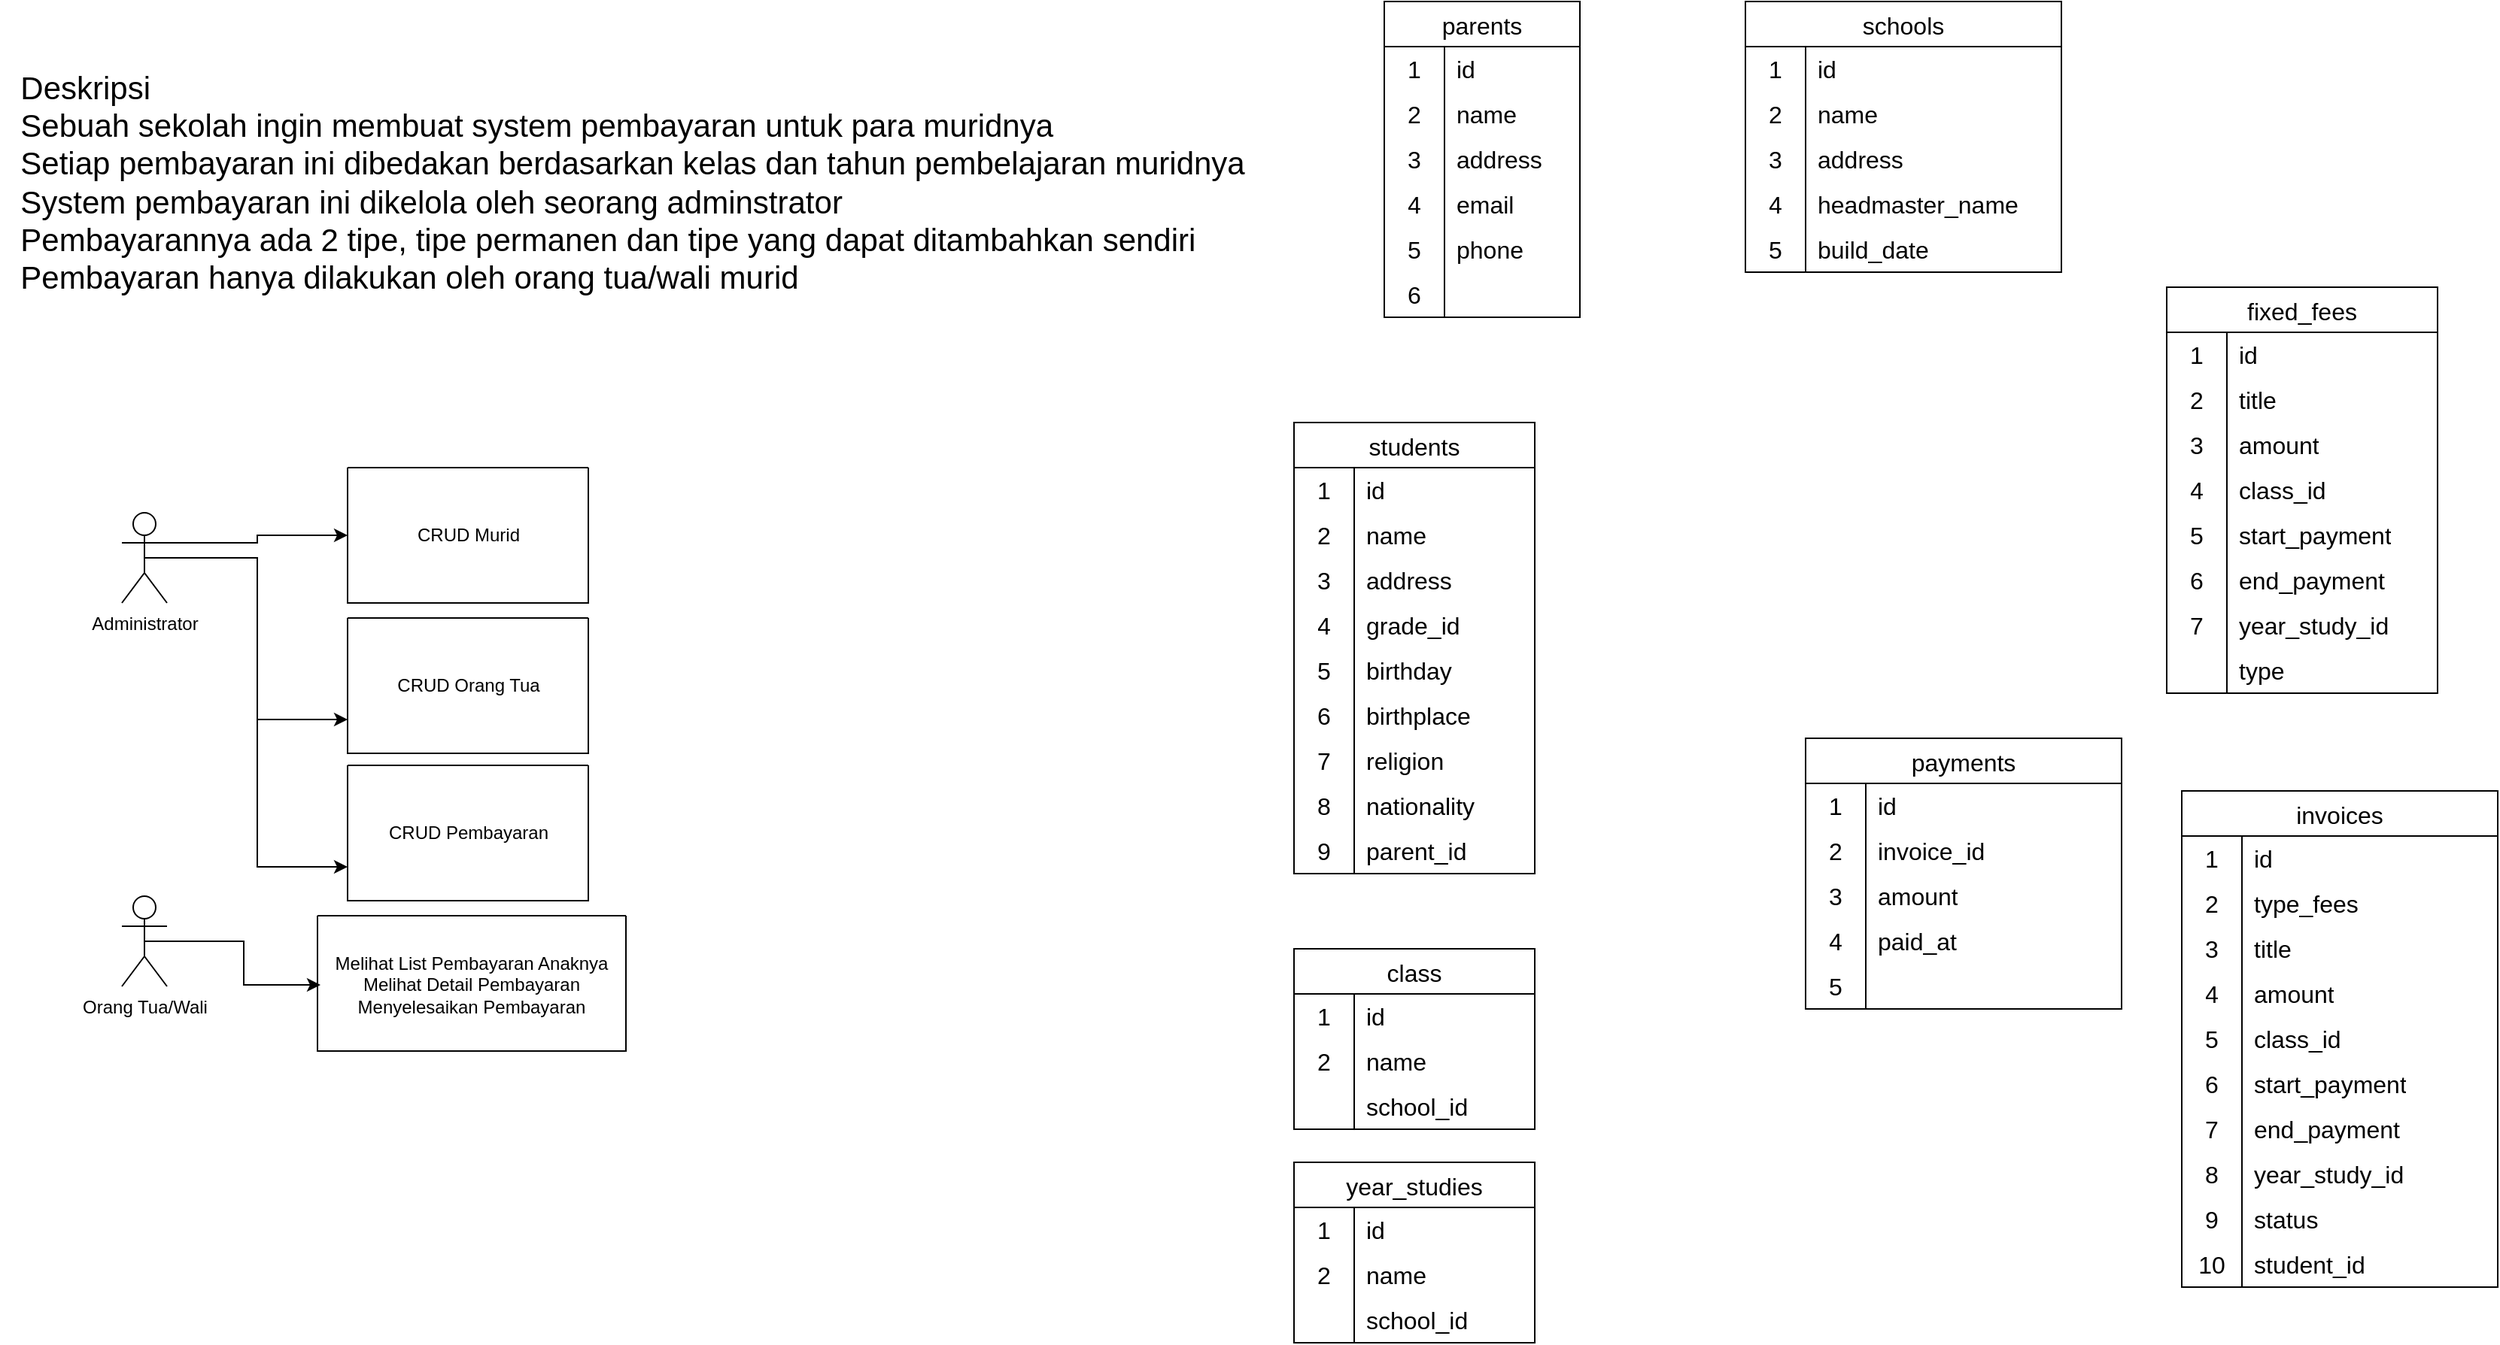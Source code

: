 <mxfile version="21.6.5" type="github">
  <diagram name="Page-1" id="Z7be0HawsH6vRN5EqigB">
    <mxGraphModel dx="3007" dy="949" grid="1" gridSize="10" guides="1" tooltips="1" connect="1" arrows="1" fold="1" page="1" pageScale="1" pageWidth="850" pageHeight="1100" math="0" shadow="0">
      <root>
        <mxCell id="0" />
        <mxCell id="1" parent="0" />
        <mxCell id="H9AK0BrkXNQ1pac8F3xf-25" value="schools" style="shape=table;startSize=30;container=1;collapsible=0;childLayout=tableLayout;fixedRows=1;rowLines=0;fontStyle=0;strokeColor=default;fontSize=16;" parent="1" vertex="1">
          <mxGeometry x="280" y="50" width="210" height="180" as="geometry" />
        </mxCell>
        <mxCell id="H9AK0BrkXNQ1pac8F3xf-26" value="" style="shape=tableRow;horizontal=0;startSize=0;swimlaneHead=0;swimlaneBody=0;top=0;left=0;bottom=0;right=0;collapsible=0;dropTarget=0;fillColor=none;points=[[0,0.5],[1,0.5]];portConstraint=eastwest;strokeColor=inherit;fontSize=16;" parent="H9AK0BrkXNQ1pac8F3xf-25" vertex="1">
          <mxGeometry y="30" width="210" height="30" as="geometry" />
        </mxCell>
        <mxCell id="H9AK0BrkXNQ1pac8F3xf-27" value="1" style="shape=partialRectangle;html=1;whiteSpace=wrap;connectable=0;fillColor=none;top=0;left=0;bottom=0;right=0;overflow=hidden;pointerEvents=1;strokeColor=inherit;fontSize=16;" parent="H9AK0BrkXNQ1pac8F3xf-26" vertex="1">
          <mxGeometry width="40" height="30" as="geometry">
            <mxRectangle width="40" height="30" as="alternateBounds" />
          </mxGeometry>
        </mxCell>
        <mxCell id="H9AK0BrkXNQ1pac8F3xf-28" value="id" style="shape=partialRectangle;html=1;whiteSpace=wrap;connectable=0;fillColor=none;top=0;left=0;bottom=0;right=0;align=left;spacingLeft=6;overflow=hidden;strokeColor=inherit;fontSize=16;" parent="H9AK0BrkXNQ1pac8F3xf-26" vertex="1">
          <mxGeometry x="40" width="170" height="30" as="geometry">
            <mxRectangle width="170" height="30" as="alternateBounds" />
          </mxGeometry>
        </mxCell>
        <mxCell id="H9AK0BrkXNQ1pac8F3xf-29" value="" style="shape=tableRow;horizontal=0;startSize=0;swimlaneHead=0;swimlaneBody=0;top=0;left=0;bottom=0;right=0;collapsible=0;dropTarget=0;fillColor=none;points=[[0,0.5],[1,0.5]];portConstraint=eastwest;strokeColor=inherit;fontSize=16;" parent="H9AK0BrkXNQ1pac8F3xf-25" vertex="1">
          <mxGeometry y="60" width="210" height="30" as="geometry" />
        </mxCell>
        <mxCell id="H9AK0BrkXNQ1pac8F3xf-30" value="2" style="shape=partialRectangle;html=1;whiteSpace=wrap;connectable=0;fillColor=none;top=0;left=0;bottom=0;right=0;overflow=hidden;strokeColor=inherit;fontSize=16;" parent="H9AK0BrkXNQ1pac8F3xf-29" vertex="1">
          <mxGeometry width="40" height="30" as="geometry">
            <mxRectangle width="40" height="30" as="alternateBounds" />
          </mxGeometry>
        </mxCell>
        <mxCell id="H9AK0BrkXNQ1pac8F3xf-31" value="&lt;div&gt;name&lt;/div&gt;" style="shape=partialRectangle;html=1;whiteSpace=wrap;connectable=0;fillColor=none;top=0;left=0;bottom=0;right=0;align=left;spacingLeft=6;overflow=hidden;strokeColor=inherit;fontSize=16;" parent="H9AK0BrkXNQ1pac8F3xf-29" vertex="1">
          <mxGeometry x="40" width="170" height="30" as="geometry">
            <mxRectangle width="170" height="30" as="alternateBounds" />
          </mxGeometry>
        </mxCell>
        <mxCell id="H9AK0BrkXNQ1pac8F3xf-49" style="shape=tableRow;horizontal=0;startSize=0;swimlaneHead=0;swimlaneBody=0;top=0;left=0;bottom=0;right=0;collapsible=0;dropTarget=0;fillColor=none;points=[[0,0.5],[1,0.5]];portConstraint=eastwest;strokeColor=inherit;fontSize=16;" parent="H9AK0BrkXNQ1pac8F3xf-25" vertex="1">
          <mxGeometry y="90" width="210" height="30" as="geometry" />
        </mxCell>
        <mxCell id="H9AK0BrkXNQ1pac8F3xf-50" value="3" style="shape=partialRectangle;html=1;whiteSpace=wrap;connectable=0;fillColor=none;top=0;left=0;bottom=0;right=0;overflow=hidden;strokeColor=inherit;fontSize=16;" parent="H9AK0BrkXNQ1pac8F3xf-49" vertex="1">
          <mxGeometry width="40" height="30" as="geometry">
            <mxRectangle width="40" height="30" as="alternateBounds" />
          </mxGeometry>
        </mxCell>
        <mxCell id="H9AK0BrkXNQ1pac8F3xf-51" value="address" style="shape=partialRectangle;html=1;whiteSpace=wrap;connectable=0;fillColor=none;top=0;left=0;bottom=0;right=0;align=left;spacingLeft=6;overflow=hidden;strokeColor=inherit;fontSize=16;" parent="H9AK0BrkXNQ1pac8F3xf-49" vertex="1">
          <mxGeometry x="40" width="170" height="30" as="geometry">
            <mxRectangle width="170" height="30" as="alternateBounds" />
          </mxGeometry>
        </mxCell>
        <mxCell id="H9AK0BrkXNQ1pac8F3xf-52" style="shape=tableRow;horizontal=0;startSize=0;swimlaneHead=0;swimlaneBody=0;top=0;left=0;bottom=0;right=0;collapsible=0;dropTarget=0;fillColor=none;points=[[0,0.5],[1,0.5]];portConstraint=eastwest;strokeColor=inherit;fontSize=16;" parent="H9AK0BrkXNQ1pac8F3xf-25" vertex="1">
          <mxGeometry y="120" width="210" height="30" as="geometry" />
        </mxCell>
        <mxCell id="H9AK0BrkXNQ1pac8F3xf-53" value="4" style="shape=partialRectangle;html=1;whiteSpace=wrap;connectable=0;fillColor=none;top=0;left=0;bottom=0;right=0;overflow=hidden;strokeColor=inherit;fontSize=16;" parent="H9AK0BrkXNQ1pac8F3xf-52" vertex="1">
          <mxGeometry width="40" height="30" as="geometry">
            <mxRectangle width="40" height="30" as="alternateBounds" />
          </mxGeometry>
        </mxCell>
        <mxCell id="H9AK0BrkXNQ1pac8F3xf-54" value="headmaster_name" style="shape=partialRectangle;html=1;whiteSpace=wrap;connectable=0;fillColor=none;top=0;left=0;bottom=0;right=0;align=left;spacingLeft=6;overflow=hidden;strokeColor=inherit;fontSize=16;" parent="H9AK0BrkXNQ1pac8F3xf-52" vertex="1">
          <mxGeometry x="40" width="170" height="30" as="geometry">
            <mxRectangle width="170" height="30" as="alternateBounds" />
          </mxGeometry>
        </mxCell>
        <mxCell id="H9AK0BrkXNQ1pac8F3xf-55" style="shape=tableRow;horizontal=0;startSize=0;swimlaneHead=0;swimlaneBody=0;top=0;left=0;bottom=0;right=0;collapsible=0;dropTarget=0;fillColor=none;points=[[0,0.5],[1,0.5]];portConstraint=eastwest;strokeColor=inherit;fontSize=16;" parent="H9AK0BrkXNQ1pac8F3xf-25" vertex="1">
          <mxGeometry y="150" width="210" height="30" as="geometry" />
        </mxCell>
        <mxCell id="H9AK0BrkXNQ1pac8F3xf-56" value="&lt;div align=&quot;center&quot;&gt;5&lt;/div&gt;" style="shape=partialRectangle;html=1;whiteSpace=wrap;connectable=0;fillColor=none;top=0;left=0;bottom=0;right=0;overflow=hidden;strokeColor=inherit;fontSize=16;align=center;" parent="H9AK0BrkXNQ1pac8F3xf-55" vertex="1">
          <mxGeometry width="40" height="30" as="geometry">
            <mxRectangle width="40" height="30" as="alternateBounds" />
          </mxGeometry>
        </mxCell>
        <mxCell id="H9AK0BrkXNQ1pac8F3xf-57" value="build_date" style="shape=partialRectangle;html=1;whiteSpace=wrap;connectable=0;fillColor=none;top=0;left=0;bottom=0;right=0;align=left;spacingLeft=6;overflow=hidden;strokeColor=inherit;fontSize=16;" parent="H9AK0BrkXNQ1pac8F3xf-55" vertex="1">
          <mxGeometry x="40" width="170" height="30" as="geometry">
            <mxRectangle width="170" height="30" as="alternateBounds" />
          </mxGeometry>
        </mxCell>
        <mxCell id="H9AK0BrkXNQ1pac8F3xf-71" value="parents" style="shape=table;startSize=30;container=1;collapsible=0;childLayout=tableLayout;fixedRows=1;rowLines=0;fontStyle=0;strokeColor=default;fontSize=16;" parent="1" vertex="1">
          <mxGeometry x="40" y="50" width="130" height="210" as="geometry" />
        </mxCell>
        <mxCell id="H9AK0BrkXNQ1pac8F3xf-72" value="" style="shape=tableRow;horizontal=0;startSize=0;swimlaneHead=0;swimlaneBody=0;top=0;left=0;bottom=0;right=0;collapsible=0;dropTarget=0;fillColor=none;points=[[0,0.5],[1,0.5]];portConstraint=eastwest;strokeColor=inherit;fontSize=16;" parent="H9AK0BrkXNQ1pac8F3xf-71" vertex="1">
          <mxGeometry y="30" width="130" height="30" as="geometry" />
        </mxCell>
        <mxCell id="H9AK0BrkXNQ1pac8F3xf-73" value="1" style="shape=partialRectangle;html=1;whiteSpace=wrap;connectable=0;fillColor=none;top=0;left=0;bottom=0;right=0;overflow=hidden;pointerEvents=1;strokeColor=inherit;fontSize=16;" parent="H9AK0BrkXNQ1pac8F3xf-72" vertex="1">
          <mxGeometry width="40" height="30" as="geometry">
            <mxRectangle width="40" height="30" as="alternateBounds" />
          </mxGeometry>
        </mxCell>
        <mxCell id="H9AK0BrkXNQ1pac8F3xf-74" value="id" style="shape=partialRectangle;html=1;whiteSpace=wrap;connectable=0;fillColor=none;top=0;left=0;bottom=0;right=0;align=left;spacingLeft=6;overflow=hidden;strokeColor=inherit;fontSize=16;" parent="H9AK0BrkXNQ1pac8F3xf-72" vertex="1">
          <mxGeometry x="40" width="90" height="30" as="geometry">
            <mxRectangle width="90" height="30" as="alternateBounds" />
          </mxGeometry>
        </mxCell>
        <mxCell id="H9AK0BrkXNQ1pac8F3xf-75" value="" style="shape=tableRow;horizontal=0;startSize=0;swimlaneHead=0;swimlaneBody=0;top=0;left=0;bottom=0;right=0;collapsible=0;dropTarget=0;fillColor=none;points=[[0,0.5],[1,0.5]];portConstraint=eastwest;strokeColor=inherit;fontSize=16;" parent="H9AK0BrkXNQ1pac8F3xf-71" vertex="1">
          <mxGeometry y="60" width="130" height="30" as="geometry" />
        </mxCell>
        <mxCell id="H9AK0BrkXNQ1pac8F3xf-76" value="2" style="shape=partialRectangle;html=1;whiteSpace=wrap;connectable=0;fillColor=none;top=0;left=0;bottom=0;right=0;overflow=hidden;strokeColor=inherit;fontSize=16;" parent="H9AK0BrkXNQ1pac8F3xf-75" vertex="1">
          <mxGeometry width="40" height="30" as="geometry">
            <mxRectangle width="40" height="30" as="alternateBounds" />
          </mxGeometry>
        </mxCell>
        <mxCell id="H9AK0BrkXNQ1pac8F3xf-77" value="&lt;div&gt;name&lt;/div&gt;" style="shape=partialRectangle;html=1;whiteSpace=wrap;connectable=0;fillColor=none;top=0;left=0;bottom=0;right=0;align=left;spacingLeft=6;overflow=hidden;strokeColor=inherit;fontSize=16;" parent="H9AK0BrkXNQ1pac8F3xf-75" vertex="1">
          <mxGeometry x="40" width="90" height="30" as="geometry">
            <mxRectangle width="90" height="30" as="alternateBounds" />
          </mxGeometry>
        </mxCell>
        <mxCell id="H9AK0BrkXNQ1pac8F3xf-78" style="shape=tableRow;horizontal=0;startSize=0;swimlaneHead=0;swimlaneBody=0;top=0;left=0;bottom=0;right=0;collapsible=0;dropTarget=0;fillColor=none;points=[[0,0.5],[1,0.5]];portConstraint=eastwest;strokeColor=inherit;fontSize=16;" parent="H9AK0BrkXNQ1pac8F3xf-71" vertex="1">
          <mxGeometry y="90" width="130" height="30" as="geometry" />
        </mxCell>
        <mxCell id="H9AK0BrkXNQ1pac8F3xf-79" value="3" style="shape=partialRectangle;html=1;whiteSpace=wrap;connectable=0;fillColor=none;top=0;left=0;bottom=0;right=0;overflow=hidden;strokeColor=inherit;fontSize=16;" parent="H9AK0BrkXNQ1pac8F3xf-78" vertex="1">
          <mxGeometry width="40" height="30" as="geometry">
            <mxRectangle width="40" height="30" as="alternateBounds" />
          </mxGeometry>
        </mxCell>
        <mxCell id="H9AK0BrkXNQ1pac8F3xf-80" value="address" style="shape=partialRectangle;html=1;whiteSpace=wrap;connectable=0;fillColor=none;top=0;left=0;bottom=0;right=0;align=left;spacingLeft=6;overflow=hidden;strokeColor=inherit;fontSize=16;" parent="H9AK0BrkXNQ1pac8F3xf-78" vertex="1">
          <mxGeometry x="40" width="90" height="30" as="geometry">
            <mxRectangle width="90" height="30" as="alternateBounds" />
          </mxGeometry>
        </mxCell>
        <mxCell id="H9AK0BrkXNQ1pac8F3xf-81" style="shape=tableRow;horizontal=0;startSize=0;swimlaneHead=0;swimlaneBody=0;top=0;left=0;bottom=0;right=0;collapsible=0;dropTarget=0;fillColor=none;points=[[0,0.5],[1,0.5]];portConstraint=eastwest;strokeColor=inherit;fontSize=16;" parent="H9AK0BrkXNQ1pac8F3xf-71" vertex="1">
          <mxGeometry y="120" width="130" height="30" as="geometry" />
        </mxCell>
        <mxCell id="H9AK0BrkXNQ1pac8F3xf-82" value="4" style="shape=partialRectangle;html=1;whiteSpace=wrap;connectable=0;fillColor=none;top=0;left=0;bottom=0;right=0;overflow=hidden;strokeColor=inherit;fontSize=16;" parent="H9AK0BrkXNQ1pac8F3xf-81" vertex="1">
          <mxGeometry width="40" height="30" as="geometry">
            <mxRectangle width="40" height="30" as="alternateBounds" />
          </mxGeometry>
        </mxCell>
        <mxCell id="H9AK0BrkXNQ1pac8F3xf-83" value="email" style="shape=partialRectangle;html=1;whiteSpace=wrap;connectable=0;fillColor=none;top=0;left=0;bottom=0;right=0;align=left;spacingLeft=6;overflow=hidden;strokeColor=inherit;fontSize=16;" parent="H9AK0BrkXNQ1pac8F3xf-81" vertex="1">
          <mxGeometry x="40" width="90" height="30" as="geometry">
            <mxRectangle width="90" height="30" as="alternateBounds" />
          </mxGeometry>
        </mxCell>
        <mxCell id="H9AK0BrkXNQ1pac8F3xf-84" style="shape=tableRow;horizontal=0;startSize=0;swimlaneHead=0;swimlaneBody=0;top=0;left=0;bottom=0;right=0;collapsible=0;dropTarget=0;fillColor=none;points=[[0,0.5],[1,0.5]];portConstraint=eastwest;strokeColor=inherit;fontSize=16;" parent="H9AK0BrkXNQ1pac8F3xf-71" vertex="1">
          <mxGeometry y="150" width="130" height="30" as="geometry" />
        </mxCell>
        <mxCell id="H9AK0BrkXNQ1pac8F3xf-85" value="&lt;div align=&quot;center&quot;&gt;5&lt;/div&gt;" style="shape=partialRectangle;html=1;whiteSpace=wrap;connectable=0;fillColor=none;top=0;left=0;bottom=0;right=0;overflow=hidden;strokeColor=inherit;fontSize=16;align=center;" parent="H9AK0BrkXNQ1pac8F3xf-84" vertex="1">
          <mxGeometry width="40" height="30" as="geometry">
            <mxRectangle width="40" height="30" as="alternateBounds" />
          </mxGeometry>
        </mxCell>
        <mxCell id="H9AK0BrkXNQ1pac8F3xf-86" value="&lt;div&gt;phone&lt;br&gt;&lt;/div&gt;" style="shape=partialRectangle;html=1;whiteSpace=wrap;connectable=0;fillColor=none;top=0;left=0;bottom=0;right=0;align=left;spacingLeft=6;overflow=hidden;strokeColor=inherit;fontSize=16;" parent="H9AK0BrkXNQ1pac8F3xf-84" vertex="1">
          <mxGeometry x="40" width="90" height="30" as="geometry">
            <mxRectangle width="90" height="30" as="alternateBounds" />
          </mxGeometry>
        </mxCell>
        <mxCell id="mRIadCxjp0ZTLl8A3WaJ-89" style="shape=tableRow;horizontal=0;startSize=0;swimlaneHead=0;swimlaneBody=0;top=0;left=0;bottom=0;right=0;collapsible=0;dropTarget=0;fillColor=none;points=[[0,0.5],[1,0.5]];portConstraint=eastwest;strokeColor=inherit;fontSize=16;" parent="H9AK0BrkXNQ1pac8F3xf-71" vertex="1">
          <mxGeometry y="180" width="130" height="30" as="geometry" />
        </mxCell>
        <mxCell id="mRIadCxjp0ZTLl8A3WaJ-90" value="6" style="shape=partialRectangle;html=1;whiteSpace=wrap;connectable=0;fillColor=none;top=0;left=0;bottom=0;right=0;overflow=hidden;strokeColor=inherit;fontSize=16;align=center;" parent="mRIadCxjp0ZTLl8A3WaJ-89" vertex="1">
          <mxGeometry width="40" height="30" as="geometry">
            <mxRectangle width="40" height="30" as="alternateBounds" />
          </mxGeometry>
        </mxCell>
        <mxCell id="mRIadCxjp0ZTLl8A3WaJ-91" value="" style="shape=partialRectangle;html=1;whiteSpace=wrap;connectable=0;fillColor=none;top=0;left=0;bottom=0;right=0;align=left;spacingLeft=6;overflow=hidden;strokeColor=inherit;fontSize=16;" parent="mRIadCxjp0ZTLl8A3WaJ-89" vertex="1">
          <mxGeometry x="40" width="90" height="30" as="geometry">
            <mxRectangle width="90" height="30" as="alternateBounds" />
          </mxGeometry>
        </mxCell>
        <mxCell id="H9AK0BrkXNQ1pac8F3xf-90" value="students" style="shape=table;startSize=30;container=1;collapsible=0;childLayout=tableLayout;fixedRows=1;rowLines=0;fontStyle=0;strokeColor=default;fontSize=16;" parent="1" vertex="1">
          <mxGeometry x="-20" y="330" width="160" height="300" as="geometry" />
        </mxCell>
        <mxCell id="H9AK0BrkXNQ1pac8F3xf-91" value="" style="shape=tableRow;horizontal=0;startSize=0;swimlaneHead=0;swimlaneBody=0;top=0;left=0;bottom=0;right=0;collapsible=0;dropTarget=0;fillColor=none;points=[[0,0.5],[1,0.5]];portConstraint=eastwest;strokeColor=inherit;fontSize=16;" parent="H9AK0BrkXNQ1pac8F3xf-90" vertex="1">
          <mxGeometry y="30" width="160" height="30" as="geometry" />
        </mxCell>
        <mxCell id="H9AK0BrkXNQ1pac8F3xf-92" value="1" style="shape=partialRectangle;html=1;whiteSpace=wrap;connectable=0;fillColor=none;top=0;left=0;bottom=0;right=0;overflow=hidden;pointerEvents=1;strokeColor=inherit;fontSize=16;" parent="H9AK0BrkXNQ1pac8F3xf-91" vertex="1">
          <mxGeometry width="40" height="30" as="geometry">
            <mxRectangle width="40" height="30" as="alternateBounds" />
          </mxGeometry>
        </mxCell>
        <mxCell id="H9AK0BrkXNQ1pac8F3xf-93" value="id" style="shape=partialRectangle;html=1;whiteSpace=wrap;connectable=0;fillColor=none;top=0;left=0;bottom=0;right=0;align=left;spacingLeft=6;overflow=hidden;strokeColor=inherit;fontSize=16;" parent="H9AK0BrkXNQ1pac8F3xf-91" vertex="1">
          <mxGeometry x="40" width="120" height="30" as="geometry">
            <mxRectangle width="120" height="30" as="alternateBounds" />
          </mxGeometry>
        </mxCell>
        <mxCell id="H9AK0BrkXNQ1pac8F3xf-94" value="" style="shape=tableRow;horizontal=0;startSize=0;swimlaneHead=0;swimlaneBody=0;top=0;left=0;bottom=0;right=0;collapsible=0;dropTarget=0;fillColor=none;points=[[0,0.5],[1,0.5]];portConstraint=eastwest;strokeColor=inherit;fontSize=16;" parent="H9AK0BrkXNQ1pac8F3xf-90" vertex="1">
          <mxGeometry y="60" width="160" height="30" as="geometry" />
        </mxCell>
        <mxCell id="H9AK0BrkXNQ1pac8F3xf-95" value="2" style="shape=partialRectangle;html=1;whiteSpace=wrap;connectable=0;fillColor=none;top=0;left=0;bottom=0;right=0;overflow=hidden;strokeColor=inherit;fontSize=16;" parent="H9AK0BrkXNQ1pac8F3xf-94" vertex="1">
          <mxGeometry width="40" height="30" as="geometry">
            <mxRectangle width="40" height="30" as="alternateBounds" />
          </mxGeometry>
        </mxCell>
        <mxCell id="H9AK0BrkXNQ1pac8F3xf-96" value="&lt;div&gt;name&lt;/div&gt;" style="shape=partialRectangle;html=1;whiteSpace=wrap;connectable=0;fillColor=none;top=0;left=0;bottom=0;right=0;align=left;spacingLeft=6;overflow=hidden;strokeColor=inherit;fontSize=16;" parent="H9AK0BrkXNQ1pac8F3xf-94" vertex="1">
          <mxGeometry x="40" width="120" height="30" as="geometry">
            <mxRectangle width="120" height="30" as="alternateBounds" />
          </mxGeometry>
        </mxCell>
        <mxCell id="H9AK0BrkXNQ1pac8F3xf-97" style="shape=tableRow;horizontal=0;startSize=0;swimlaneHead=0;swimlaneBody=0;top=0;left=0;bottom=0;right=0;collapsible=0;dropTarget=0;fillColor=none;points=[[0,0.5],[1,0.5]];portConstraint=eastwest;strokeColor=inherit;fontSize=16;" parent="H9AK0BrkXNQ1pac8F3xf-90" vertex="1">
          <mxGeometry y="90" width="160" height="30" as="geometry" />
        </mxCell>
        <mxCell id="H9AK0BrkXNQ1pac8F3xf-98" value="3" style="shape=partialRectangle;html=1;whiteSpace=wrap;connectable=0;fillColor=none;top=0;left=0;bottom=0;right=0;overflow=hidden;strokeColor=inherit;fontSize=16;" parent="H9AK0BrkXNQ1pac8F3xf-97" vertex="1">
          <mxGeometry width="40" height="30" as="geometry">
            <mxRectangle width="40" height="30" as="alternateBounds" />
          </mxGeometry>
        </mxCell>
        <mxCell id="H9AK0BrkXNQ1pac8F3xf-99" value="address" style="shape=partialRectangle;html=1;whiteSpace=wrap;connectable=0;fillColor=none;top=0;left=0;bottom=0;right=0;align=left;spacingLeft=6;overflow=hidden;strokeColor=inherit;fontSize=16;" parent="H9AK0BrkXNQ1pac8F3xf-97" vertex="1">
          <mxGeometry x="40" width="120" height="30" as="geometry">
            <mxRectangle width="120" height="30" as="alternateBounds" />
          </mxGeometry>
        </mxCell>
        <mxCell id="H9AK0BrkXNQ1pac8F3xf-100" style="shape=tableRow;horizontal=0;startSize=0;swimlaneHead=0;swimlaneBody=0;top=0;left=0;bottom=0;right=0;collapsible=0;dropTarget=0;fillColor=none;points=[[0,0.5],[1,0.5]];portConstraint=eastwest;strokeColor=inherit;fontSize=16;" parent="H9AK0BrkXNQ1pac8F3xf-90" vertex="1">
          <mxGeometry y="120" width="160" height="30" as="geometry" />
        </mxCell>
        <mxCell id="H9AK0BrkXNQ1pac8F3xf-101" value="4" style="shape=partialRectangle;html=1;whiteSpace=wrap;connectable=0;fillColor=none;top=0;left=0;bottom=0;right=0;overflow=hidden;strokeColor=inherit;fontSize=16;" parent="H9AK0BrkXNQ1pac8F3xf-100" vertex="1">
          <mxGeometry width="40" height="30" as="geometry">
            <mxRectangle width="40" height="30" as="alternateBounds" />
          </mxGeometry>
        </mxCell>
        <mxCell id="H9AK0BrkXNQ1pac8F3xf-102" value="grade_id" style="shape=partialRectangle;html=1;whiteSpace=wrap;connectable=0;fillColor=none;top=0;left=0;bottom=0;right=0;align=left;spacingLeft=6;overflow=hidden;strokeColor=inherit;fontSize=16;" parent="H9AK0BrkXNQ1pac8F3xf-100" vertex="1">
          <mxGeometry x="40" width="120" height="30" as="geometry">
            <mxRectangle width="120" height="30" as="alternateBounds" />
          </mxGeometry>
        </mxCell>
        <mxCell id="H9AK0BrkXNQ1pac8F3xf-103" style="shape=tableRow;horizontal=0;startSize=0;swimlaneHead=0;swimlaneBody=0;top=0;left=0;bottom=0;right=0;collapsible=0;dropTarget=0;fillColor=none;points=[[0,0.5],[1,0.5]];portConstraint=eastwest;strokeColor=inherit;fontSize=16;" parent="H9AK0BrkXNQ1pac8F3xf-90" vertex="1">
          <mxGeometry y="150" width="160" height="30" as="geometry" />
        </mxCell>
        <mxCell id="H9AK0BrkXNQ1pac8F3xf-104" value="&lt;div align=&quot;center&quot;&gt;5&lt;/div&gt;" style="shape=partialRectangle;html=1;whiteSpace=wrap;connectable=0;fillColor=none;top=0;left=0;bottom=0;right=0;overflow=hidden;strokeColor=inherit;fontSize=16;align=center;" parent="H9AK0BrkXNQ1pac8F3xf-103" vertex="1">
          <mxGeometry width="40" height="30" as="geometry">
            <mxRectangle width="40" height="30" as="alternateBounds" />
          </mxGeometry>
        </mxCell>
        <mxCell id="H9AK0BrkXNQ1pac8F3xf-105" value="birthday" style="shape=partialRectangle;html=1;whiteSpace=wrap;connectable=0;fillColor=none;top=0;left=0;bottom=0;right=0;align=left;spacingLeft=6;overflow=hidden;strokeColor=inherit;fontSize=16;" parent="H9AK0BrkXNQ1pac8F3xf-103" vertex="1">
          <mxGeometry x="40" width="120" height="30" as="geometry">
            <mxRectangle width="120" height="30" as="alternateBounds" />
          </mxGeometry>
        </mxCell>
        <mxCell id="H9AK0BrkXNQ1pac8F3xf-106" style="shape=tableRow;horizontal=0;startSize=0;swimlaneHead=0;swimlaneBody=0;top=0;left=0;bottom=0;right=0;collapsible=0;dropTarget=0;fillColor=none;points=[[0,0.5],[1,0.5]];portConstraint=eastwest;strokeColor=inherit;fontSize=16;" parent="H9AK0BrkXNQ1pac8F3xf-90" vertex="1">
          <mxGeometry y="180" width="160" height="30" as="geometry" />
        </mxCell>
        <mxCell id="H9AK0BrkXNQ1pac8F3xf-107" value="6" style="shape=partialRectangle;html=1;whiteSpace=wrap;connectable=0;fillColor=none;top=0;left=0;bottom=0;right=0;overflow=hidden;strokeColor=inherit;fontSize=16;align=center;" parent="H9AK0BrkXNQ1pac8F3xf-106" vertex="1">
          <mxGeometry width="40" height="30" as="geometry">
            <mxRectangle width="40" height="30" as="alternateBounds" />
          </mxGeometry>
        </mxCell>
        <mxCell id="H9AK0BrkXNQ1pac8F3xf-108" value="birthplace" style="shape=partialRectangle;html=1;whiteSpace=wrap;connectable=0;fillColor=none;top=0;left=0;bottom=0;right=0;align=left;spacingLeft=6;overflow=hidden;strokeColor=inherit;fontSize=16;" parent="H9AK0BrkXNQ1pac8F3xf-106" vertex="1">
          <mxGeometry x="40" width="120" height="30" as="geometry">
            <mxRectangle width="120" height="30" as="alternateBounds" />
          </mxGeometry>
        </mxCell>
        <mxCell id="H9AK0BrkXNQ1pac8F3xf-109" style="shape=tableRow;horizontal=0;startSize=0;swimlaneHead=0;swimlaneBody=0;top=0;left=0;bottom=0;right=0;collapsible=0;dropTarget=0;fillColor=none;points=[[0,0.5],[1,0.5]];portConstraint=eastwest;strokeColor=inherit;fontSize=16;" parent="H9AK0BrkXNQ1pac8F3xf-90" vertex="1">
          <mxGeometry y="210" width="160" height="30" as="geometry" />
        </mxCell>
        <mxCell id="H9AK0BrkXNQ1pac8F3xf-110" value="7" style="shape=partialRectangle;html=1;whiteSpace=wrap;connectable=0;fillColor=none;top=0;left=0;bottom=0;right=0;overflow=hidden;strokeColor=inherit;fontSize=16;align=center;" parent="H9AK0BrkXNQ1pac8F3xf-109" vertex="1">
          <mxGeometry width="40" height="30" as="geometry">
            <mxRectangle width="40" height="30" as="alternateBounds" />
          </mxGeometry>
        </mxCell>
        <mxCell id="H9AK0BrkXNQ1pac8F3xf-111" value="religion" style="shape=partialRectangle;html=1;whiteSpace=wrap;connectable=0;fillColor=none;top=0;left=0;bottom=0;right=0;align=left;spacingLeft=6;overflow=hidden;strokeColor=inherit;fontSize=16;" parent="H9AK0BrkXNQ1pac8F3xf-109" vertex="1">
          <mxGeometry x="40" width="120" height="30" as="geometry">
            <mxRectangle width="120" height="30" as="alternateBounds" />
          </mxGeometry>
        </mxCell>
        <mxCell id="H9AK0BrkXNQ1pac8F3xf-112" style="shape=tableRow;horizontal=0;startSize=0;swimlaneHead=0;swimlaneBody=0;top=0;left=0;bottom=0;right=0;collapsible=0;dropTarget=0;fillColor=none;points=[[0,0.5],[1,0.5]];portConstraint=eastwest;strokeColor=inherit;fontSize=16;" parent="H9AK0BrkXNQ1pac8F3xf-90" vertex="1">
          <mxGeometry y="240" width="160" height="30" as="geometry" />
        </mxCell>
        <mxCell id="H9AK0BrkXNQ1pac8F3xf-113" value="8" style="shape=partialRectangle;html=1;whiteSpace=wrap;connectable=0;fillColor=none;top=0;left=0;bottom=0;right=0;overflow=hidden;strokeColor=inherit;fontSize=16;align=center;" parent="H9AK0BrkXNQ1pac8F3xf-112" vertex="1">
          <mxGeometry width="40" height="30" as="geometry">
            <mxRectangle width="40" height="30" as="alternateBounds" />
          </mxGeometry>
        </mxCell>
        <mxCell id="H9AK0BrkXNQ1pac8F3xf-114" value="nationality" style="shape=partialRectangle;html=1;whiteSpace=wrap;connectable=0;fillColor=none;top=0;left=0;bottom=0;right=0;align=left;spacingLeft=6;overflow=hidden;strokeColor=inherit;fontSize=16;" parent="H9AK0BrkXNQ1pac8F3xf-112" vertex="1">
          <mxGeometry x="40" width="120" height="30" as="geometry">
            <mxRectangle width="120" height="30" as="alternateBounds" />
          </mxGeometry>
        </mxCell>
        <mxCell id="H9AK0BrkXNQ1pac8F3xf-115" style="shape=tableRow;horizontal=0;startSize=0;swimlaneHead=0;swimlaneBody=0;top=0;left=0;bottom=0;right=0;collapsible=0;dropTarget=0;fillColor=none;points=[[0,0.5],[1,0.5]];portConstraint=eastwest;strokeColor=inherit;fontSize=16;" parent="H9AK0BrkXNQ1pac8F3xf-90" vertex="1">
          <mxGeometry y="270" width="160" height="30" as="geometry" />
        </mxCell>
        <mxCell id="H9AK0BrkXNQ1pac8F3xf-116" value="9" style="shape=partialRectangle;html=1;whiteSpace=wrap;connectable=0;fillColor=none;top=0;left=0;bottom=0;right=0;overflow=hidden;strokeColor=inherit;fontSize=16;align=center;" parent="H9AK0BrkXNQ1pac8F3xf-115" vertex="1">
          <mxGeometry width="40" height="30" as="geometry">
            <mxRectangle width="40" height="30" as="alternateBounds" />
          </mxGeometry>
        </mxCell>
        <mxCell id="H9AK0BrkXNQ1pac8F3xf-117" value="parent_id" style="shape=partialRectangle;html=1;whiteSpace=wrap;connectable=0;fillColor=none;top=0;left=0;bottom=0;right=0;align=left;spacingLeft=6;overflow=hidden;strokeColor=inherit;fontSize=16;" parent="H9AK0BrkXNQ1pac8F3xf-115" vertex="1">
          <mxGeometry x="40" width="120" height="30" as="geometry">
            <mxRectangle width="120" height="30" as="alternateBounds" />
          </mxGeometry>
        </mxCell>
        <mxCell id="H9AK0BrkXNQ1pac8F3xf-118" value="fixed_fees" style="shape=table;startSize=30;container=1;collapsible=0;childLayout=tableLayout;fixedRows=1;rowLines=0;fontStyle=0;strokeColor=default;fontSize=16;" parent="1" vertex="1">
          <mxGeometry x="560" y="240" width="180" height="270" as="geometry" />
        </mxCell>
        <mxCell id="H9AK0BrkXNQ1pac8F3xf-119" value="" style="shape=tableRow;horizontal=0;startSize=0;swimlaneHead=0;swimlaneBody=0;top=0;left=0;bottom=0;right=0;collapsible=0;dropTarget=0;fillColor=none;points=[[0,0.5],[1,0.5]];portConstraint=eastwest;strokeColor=inherit;fontSize=16;" parent="H9AK0BrkXNQ1pac8F3xf-118" vertex="1">
          <mxGeometry y="30" width="180" height="30" as="geometry" />
        </mxCell>
        <mxCell id="H9AK0BrkXNQ1pac8F3xf-120" value="1" style="shape=partialRectangle;html=1;whiteSpace=wrap;connectable=0;fillColor=none;top=0;left=0;bottom=0;right=0;overflow=hidden;pointerEvents=1;strokeColor=inherit;fontSize=16;" parent="H9AK0BrkXNQ1pac8F3xf-119" vertex="1">
          <mxGeometry width="40" height="30" as="geometry">
            <mxRectangle width="40" height="30" as="alternateBounds" />
          </mxGeometry>
        </mxCell>
        <mxCell id="H9AK0BrkXNQ1pac8F3xf-121" value="id" style="shape=partialRectangle;html=1;whiteSpace=wrap;connectable=0;fillColor=none;top=0;left=0;bottom=0;right=0;align=left;spacingLeft=6;overflow=hidden;strokeColor=inherit;fontSize=16;" parent="H9AK0BrkXNQ1pac8F3xf-119" vertex="1">
          <mxGeometry x="40" width="140" height="30" as="geometry">
            <mxRectangle width="140" height="30" as="alternateBounds" />
          </mxGeometry>
        </mxCell>
        <mxCell id="H9AK0BrkXNQ1pac8F3xf-122" value="" style="shape=tableRow;horizontal=0;startSize=0;swimlaneHead=0;swimlaneBody=0;top=0;left=0;bottom=0;right=0;collapsible=0;dropTarget=0;fillColor=none;points=[[0,0.5],[1,0.5]];portConstraint=eastwest;strokeColor=inherit;fontSize=16;" parent="H9AK0BrkXNQ1pac8F3xf-118" vertex="1">
          <mxGeometry y="60" width="180" height="30" as="geometry" />
        </mxCell>
        <mxCell id="H9AK0BrkXNQ1pac8F3xf-123" value="2" style="shape=partialRectangle;html=1;whiteSpace=wrap;connectable=0;fillColor=none;top=0;left=0;bottom=0;right=0;overflow=hidden;strokeColor=inherit;fontSize=16;" parent="H9AK0BrkXNQ1pac8F3xf-122" vertex="1">
          <mxGeometry width="40" height="30" as="geometry">
            <mxRectangle width="40" height="30" as="alternateBounds" />
          </mxGeometry>
        </mxCell>
        <mxCell id="H9AK0BrkXNQ1pac8F3xf-124" value="title" style="shape=partialRectangle;html=1;whiteSpace=wrap;connectable=0;fillColor=none;top=0;left=0;bottom=0;right=0;align=left;spacingLeft=6;overflow=hidden;strokeColor=inherit;fontSize=16;" parent="H9AK0BrkXNQ1pac8F3xf-122" vertex="1">
          <mxGeometry x="40" width="140" height="30" as="geometry">
            <mxRectangle width="140" height="30" as="alternateBounds" />
          </mxGeometry>
        </mxCell>
        <mxCell id="H9AK0BrkXNQ1pac8F3xf-125" style="shape=tableRow;horizontal=0;startSize=0;swimlaneHead=0;swimlaneBody=0;top=0;left=0;bottom=0;right=0;collapsible=0;dropTarget=0;fillColor=none;points=[[0,0.5],[1,0.5]];portConstraint=eastwest;strokeColor=inherit;fontSize=16;" parent="H9AK0BrkXNQ1pac8F3xf-118" vertex="1">
          <mxGeometry y="90" width="180" height="30" as="geometry" />
        </mxCell>
        <mxCell id="H9AK0BrkXNQ1pac8F3xf-126" value="3" style="shape=partialRectangle;html=1;whiteSpace=wrap;connectable=0;fillColor=none;top=0;left=0;bottom=0;right=0;overflow=hidden;strokeColor=inherit;fontSize=16;" parent="H9AK0BrkXNQ1pac8F3xf-125" vertex="1">
          <mxGeometry width="40" height="30" as="geometry">
            <mxRectangle width="40" height="30" as="alternateBounds" />
          </mxGeometry>
        </mxCell>
        <mxCell id="H9AK0BrkXNQ1pac8F3xf-127" value="amount" style="shape=partialRectangle;html=1;whiteSpace=wrap;connectable=0;fillColor=none;top=0;left=0;bottom=0;right=0;align=left;spacingLeft=6;overflow=hidden;strokeColor=inherit;fontSize=16;" parent="H9AK0BrkXNQ1pac8F3xf-125" vertex="1">
          <mxGeometry x="40" width="140" height="30" as="geometry">
            <mxRectangle width="140" height="30" as="alternateBounds" />
          </mxGeometry>
        </mxCell>
        <mxCell id="H9AK0BrkXNQ1pac8F3xf-128" style="shape=tableRow;horizontal=0;startSize=0;swimlaneHead=0;swimlaneBody=0;top=0;left=0;bottom=0;right=0;collapsible=0;dropTarget=0;fillColor=none;points=[[0,0.5],[1,0.5]];portConstraint=eastwest;strokeColor=inherit;fontSize=16;" parent="H9AK0BrkXNQ1pac8F3xf-118" vertex="1">
          <mxGeometry y="120" width="180" height="30" as="geometry" />
        </mxCell>
        <mxCell id="H9AK0BrkXNQ1pac8F3xf-129" value="4" style="shape=partialRectangle;html=1;whiteSpace=wrap;connectable=0;fillColor=none;top=0;left=0;bottom=0;right=0;overflow=hidden;strokeColor=inherit;fontSize=16;" parent="H9AK0BrkXNQ1pac8F3xf-128" vertex="1">
          <mxGeometry width="40" height="30" as="geometry">
            <mxRectangle width="40" height="30" as="alternateBounds" />
          </mxGeometry>
        </mxCell>
        <mxCell id="H9AK0BrkXNQ1pac8F3xf-130" value="class_id" style="shape=partialRectangle;html=1;whiteSpace=wrap;connectable=0;fillColor=none;top=0;left=0;bottom=0;right=0;align=left;spacingLeft=6;overflow=hidden;strokeColor=inherit;fontSize=16;" parent="H9AK0BrkXNQ1pac8F3xf-128" vertex="1">
          <mxGeometry x="40" width="140" height="30" as="geometry">
            <mxRectangle width="140" height="30" as="alternateBounds" />
          </mxGeometry>
        </mxCell>
        <mxCell id="H9AK0BrkXNQ1pac8F3xf-131" style="shape=tableRow;horizontal=0;startSize=0;swimlaneHead=0;swimlaneBody=0;top=0;left=0;bottom=0;right=0;collapsible=0;dropTarget=0;fillColor=none;points=[[0,0.5],[1,0.5]];portConstraint=eastwest;strokeColor=inherit;fontSize=16;" parent="H9AK0BrkXNQ1pac8F3xf-118" vertex="1">
          <mxGeometry y="150" width="180" height="30" as="geometry" />
        </mxCell>
        <mxCell id="H9AK0BrkXNQ1pac8F3xf-132" value="&lt;div align=&quot;center&quot;&gt;5&lt;/div&gt;" style="shape=partialRectangle;html=1;whiteSpace=wrap;connectable=0;fillColor=none;top=0;left=0;bottom=0;right=0;overflow=hidden;strokeColor=inherit;fontSize=16;align=center;" parent="H9AK0BrkXNQ1pac8F3xf-131" vertex="1">
          <mxGeometry width="40" height="30" as="geometry">
            <mxRectangle width="40" height="30" as="alternateBounds" />
          </mxGeometry>
        </mxCell>
        <mxCell id="H9AK0BrkXNQ1pac8F3xf-133" value="start_payment" style="shape=partialRectangle;html=1;whiteSpace=wrap;connectable=0;fillColor=none;top=0;left=0;bottom=0;right=0;align=left;spacingLeft=6;overflow=hidden;strokeColor=inherit;fontSize=16;" parent="H9AK0BrkXNQ1pac8F3xf-131" vertex="1">
          <mxGeometry x="40" width="140" height="30" as="geometry">
            <mxRectangle width="140" height="30" as="alternateBounds" />
          </mxGeometry>
        </mxCell>
        <mxCell id="mRIadCxjp0ZTLl8A3WaJ-1" style="shape=tableRow;horizontal=0;startSize=0;swimlaneHead=0;swimlaneBody=0;top=0;left=0;bottom=0;right=0;collapsible=0;dropTarget=0;fillColor=none;points=[[0,0.5],[1,0.5]];portConstraint=eastwest;strokeColor=inherit;fontSize=16;" parent="H9AK0BrkXNQ1pac8F3xf-118" vertex="1">
          <mxGeometry y="180" width="180" height="30" as="geometry" />
        </mxCell>
        <mxCell id="mRIadCxjp0ZTLl8A3WaJ-2" value="6" style="shape=partialRectangle;html=1;whiteSpace=wrap;connectable=0;fillColor=none;top=0;left=0;bottom=0;right=0;overflow=hidden;strokeColor=inherit;fontSize=16;align=center;" parent="mRIadCxjp0ZTLl8A3WaJ-1" vertex="1">
          <mxGeometry width="40" height="30" as="geometry">
            <mxRectangle width="40" height="30" as="alternateBounds" />
          </mxGeometry>
        </mxCell>
        <mxCell id="mRIadCxjp0ZTLl8A3WaJ-3" value="end_payment" style="shape=partialRectangle;html=1;whiteSpace=wrap;connectable=0;fillColor=none;top=0;left=0;bottom=0;right=0;align=left;spacingLeft=6;overflow=hidden;strokeColor=inherit;fontSize=16;" parent="mRIadCxjp0ZTLl8A3WaJ-1" vertex="1">
          <mxGeometry x="40" width="140" height="30" as="geometry">
            <mxRectangle width="140" height="30" as="alternateBounds" />
          </mxGeometry>
        </mxCell>
        <mxCell id="mRIadCxjp0ZTLl8A3WaJ-74" style="shape=tableRow;horizontal=0;startSize=0;swimlaneHead=0;swimlaneBody=0;top=0;left=0;bottom=0;right=0;collapsible=0;dropTarget=0;fillColor=none;points=[[0,0.5],[1,0.5]];portConstraint=eastwest;strokeColor=inherit;fontSize=16;" parent="H9AK0BrkXNQ1pac8F3xf-118" vertex="1">
          <mxGeometry y="210" width="180" height="30" as="geometry" />
        </mxCell>
        <mxCell id="mRIadCxjp0ZTLl8A3WaJ-75" value="7" style="shape=partialRectangle;html=1;whiteSpace=wrap;connectable=0;fillColor=none;top=0;left=0;bottom=0;right=0;overflow=hidden;strokeColor=inherit;fontSize=16;align=center;" parent="mRIadCxjp0ZTLl8A3WaJ-74" vertex="1">
          <mxGeometry width="40" height="30" as="geometry">
            <mxRectangle width="40" height="30" as="alternateBounds" />
          </mxGeometry>
        </mxCell>
        <mxCell id="mRIadCxjp0ZTLl8A3WaJ-76" value="year_study_id" style="shape=partialRectangle;html=1;whiteSpace=wrap;connectable=0;fillColor=none;top=0;left=0;bottom=0;right=0;align=left;spacingLeft=6;overflow=hidden;strokeColor=inherit;fontSize=16;" parent="mRIadCxjp0ZTLl8A3WaJ-74" vertex="1">
          <mxGeometry x="40" width="140" height="30" as="geometry">
            <mxRectangle width="140" height="30" as="alternateBounds" />
          </mxGeometry>
        </mxCell>
        <mxCell id="NShKfuSs3swceHRI3sI3-35" style="shape=tableRow;horizontal=0;startSize=0;swimlaneHead=0;swimlaneBody=0;top=0;left=0;bottom=0;right=0;collapsible=0;dropTarget=0;fillColor=none;points=[[0,0.5],[1,0.5]];portConstraint=eastwest;strokeColor=inherit;fontSize=16;" parent="H9AK0BrkXNQ1pac8F3xf-118" vertex="1">
          <mxGeometry y="240" width="180" height="30" as="geometry" />
        </mxCell>
        <mxCell id="NShKfuSs3swceHRI3sI3-36" style="shape=partialRectangle;html=1;whiteSpace=wrap;connectable=0;fillColor=none;top=0;left=0;bottom=0;right=0;overflow=hidden;strokeColor=inherit;fontSize=16;align=center;" parent="NShKfuSs3swceHRI3sI3-35" vertex="1">
          <mxGeometry width="40" height="30" as="geometry">
            <mxRectangle width="40" height="30" as="alternateBounds" />
          </mxGeometry>
        </mxCell>
        <mxCell id="NShKfuSs3swceHRI3sI3-37" value="type" style="shape=partialRectangle;html=1;whiteSpace=wrap;connectable=0;fillColor=none;top=0;left=0;bottom=0;right=0;align=left;spacingLeft=6;overflow=hidden;strokeColor=inherit;fontSize=16;" parent="NShKfuSs3swceHRI3sI3-35" vertex="1">
          <mxGeometry x="40" width="140" height="30" as="geometry">
            <mxRectangle width="140" height="30" as="alternateBounds" />
          </mxGeometry>
        </mxCell>
        <mxCell id="mRIadCxjp0ZTLl8A3WaJ-4" value="class" style="shape=table;startSize=30;container=1;collapsible=0;childLayout=tableLayout;fixedRows=1;rowLines=0;fontStyle=0;strokeColor=default;fontSize=16;" parent="1" vertex="1">
          <mxGeometry x="-20" y="680" width="160" height="120" as="geometry" />
        </mxCell>
        <mxCell id="mRIadCxjp0ZTLl8A3WaJ-5" value="" style="shape=tableRow;horizontal=0;startSize=0;swimlaneHead=0;swimlaneBody=0;top=0;left=0;bottom=0;right=0;collapsible=0;dropTarget=0;fillColor=none;points=[[0,0.5],[1,0.5]];portConstraint=eastwest;strokeColor=inherit;fontSize=16;" parent="mRIadCxjp0ZTLl8A3WaJ-4" vertex="1">
          <mxGeometry y="30" width="160" height="30" as="geometry" />
        </mxCell>
        <mxCell id="mRIadCxjp0ZTLl8A3WaJ-6" value="1" style="shape=partialRectangle;html=1;whiteSpace=wrap;connectable=0;fillColor=none;top=0;left=0;bottom=0;right=0;overflow=hidden;pointerEvents=1;strokeColor=inherit;fontSize=16;" parent="mRIadCxjp0ZTLl8A3WaJ-5" vertex="1">
          <mxGeometry width="40" height="30" as="geometry">
            <mxRectangle width="40" height="30" as="alternateBounds" />
          </mxGeometry>
        </mxCell>
        <mxCell id="mRIadCxjp0ZTLl8A3WaJ-7" value="id" style="shape=partialRectangle;html=1;whiteSpace=wrap;connectable=0;fillColor=none;top=0;left=0;bottom=0;right=0;align=left;spacingLeft=6;overflow=hidden;strokeColor=inherit;fontSize=16;" parent="mRIadCxjp0ZTLl8A3WaJ-5" vertex="1">
          <mxGeometry x="40" width="120" height="30" as="geometry">
            <mxRectangle width="120" height="30" as="alternateBounds" />
          </mxGeometry>
        </mxCell>
        <mxCell id="mRIadCxjp0ZTLl8A3WaJ-8" value="" style="shape=tableRow;horizontal=0;startSize=0;swimlaneHead=0;swimlaneBody=0;top=0;left=0;bottom=0;right=0;collapsible=0;dropTarget=0;fillColor=none;points=[[0,0.5],[1,0.5]];portConstraint=eastwest;strokeColor=inherit;fontSize=16;" parent="mRIadCxjp0ZTLl8A3WaJ-4" vertex="1">
          <mxGeometry y="60" width="160" height="30" as="geometry" />
        </mxCell>
        <mxCell id="mRIadCxjp0ZTLl8A3WaJ-9" value="2" style="shape=partialRectangle;html=1;whiteSpace=wrap;connectable=0;fillColor=none;top=0;left=0;bottom=0;right=0;overflow=hidden;strokeColor=inherit;fontSize=16;" parent="mRIadCxjp0ZTLl8A3WaJ-8" vertex="1">
          <mxGeometry width="40" height="30" as="geometry">
            <mxRectangle width="40" height="30" as="alternateBounds" />
          </mxGeometry>
        </mxCell>
        <mxCell id="mRIadCxjp0ZTLl8A3WaJ-10" value="&lt;div&gt;name&lt;/div&gt;" style="shape=partialRectangle;html=1;whiteSpace=wrap;connectable=0;fillColor=none;top=0;left=0;bottom=0;right=0;align=left;spacingLeft=6;overflow=hidden;strokeColor=inherit;fontSize=16;" parent="mRIadCxjp0ZTLl8A3WaJ-8" vertex="1">
          <mxGeometry x="40" width="120" height="30" as="geometry">
            <mxRectangle width="120" height="30" as="alternateBounds" />
          </mxGeometry>
        </mxCell>
        <mxCell id="NShKfuSs3swceHRI3sI3-1" style="shape=tableRow;horizontal=0;startSize=0;swimlaneHead=0;swimlaneBody=0;top=0;left=0;bottom=0;right=0;collapsible=0;dropTarget=0;fillColor=none;points=[[0,0.5],[1,0.5]];portConstraint=eastwest;strokeColor=inherit;fontSize=16;" parent="mRIadCxjp0ZTLl8A3WaJ-4" vertex="1">
          <mxGeometry y="90" width="160" height="30" as="geometry" />
        </mxCell>
        <mxCell id="NShKfuSs3swceHRI3sI3-2" style="shape=partialRectangle;html=1;whiteSpace=wrap;connectable=0;fillColor=none;top=0;left=0;bottom=0;right=0;overflow=hidden;strokeColor=inherit;fontSize=16;" parent="NShKfuSs3swceHRI3sI3-1" vertex="1">
          <mxGeometry width="40" height="30" as="geometry">
            <mxRectangle width="40" height="30" as="alternateBounds" />
          </mxGeometry>
        </mxCell>
        <mxCell id="NShKfuSs3swceHRI3sI3-3" value="school_id" style="shape=partialRectangle;html=1;whiteSpace=wrap;connectable=0;fillColor=none;top=0;left=0;bottom=0;right=0;align=left;spacingLeft=6;overflow=hidden;strokeColor=inherit;fontSize=16;" parent="NShKfuSs3swceHRI3sI3-1" vertex="1">
          <mxGeometry x="40" width="120" height="30" as="geometry">
            <mxRectangle width="120" height="30" as="alternateBounds" />
          </mxGeometry>
        </mxCell>
        <mxCell id="mRIadCxjp0ZTLl8A3WaJ-51" value="invoices" style="shape=table;startSize=30;container=1;collapsible=0;childLayout=tableLayout;fixedRows=1;rowLines=0;fontStyle=0;strokeColor=default;fontSize=16;" parent="1" vertex="1">
          <mxGeometry x="570" y="575" width="210" height="330" as="geometry" />
        </mxCell>
        <mxCell id="mRIadCxjp0ZTLl8A3WaJ-52" value="" style="shape=tableRow;horizontal=0;startSize=0;swimlaneHead=0;swimlaneBody=0;top=0;left=0;bottom=0;right=0;collapsible=0;dropTarget=0;fillColor=none;points=[[0,0.5],[1,0.5]];portConstraint=eastwest;strokeColor=inherit;fontSize=16;" parent="mRIadCxjp0ZTLl8A3WaJ-51" vertex="1">
          <mxGeometry y="30" width="210" height="30" as="geometry" />
        </mxCell>
        <mxCell id="mRIadCxjp0ZTLl8A3WaJ-53" value="1" style="shape=partialRectangle;html=1;whiteSpace=wrap;connectable=0;fillColor=none;top=0;left=0;bottom=0;right=0;overflow=hidden;pointerEvents=1;strokeColor=inherit;fontSize=16;" parent="mRIadCxjp0ZTLl8A3WaJ-52" vertex="1">
          <mxGeometry width="40" height="30" as="geometry">
            <mxRectangle width="40" height="30" as="alternateBounds" />
          </mxGeometry>
        </mxCell>
        <mxCell id="mRIadCxjp0ZTLl8A3WaJ-54" value="id" style="shape=partialRectangle;html=1;whiteSpace=wrap;connectable=0;fillColor=none;top=0;left=0;bottom=0;right=0;align=left;spacingLeft=6;overflow=hidden;strokeColor=inherit;fontSize=16;" parent="mRIadCxjp0ZTLl8A3WaJ-52" vertex="1">
          <mxGeometry x="40" width="170" height="30" as="geometry">
            <mxRectangle width="170" height="30" as="alternateBounds" />
          </mxGeometry>
        </mxCell>
        <mxCell id="mRIadCxjp0ZTLl8A3WaJ-55" value="" style="shape=tableRow;horizontal=0;startSize=0;swimlaneHead=0;swimlaneBody=0;top=0;left=0;bottom=0;right=0;collapsible=0;dropTarget=0;fillColor=none;points=[[0,0.5],[1,0.5]];portConstraint=eastwest;strokeColor=inherit;fontSize=16;" parent="mRIadCxjp0ZTLl8A3WaJ-51" vertex="1">
          <mxGeometry y="60" width="210" height="30" as="geometry" />
        </mxCell>
        <mxCell id="mRIadCxjp0ZTLl8A3WaJ-56" value="2" style="shape=partialRectangle;html=1;whiteSpace=wrap;connectable=0;fillColor=none;top=0;left=0;bottom=0;right=0;overflow=hidden;strokeColor=inherit;fontSize=16;" parent="mRIadCxjp0ZTLl8A3WaJ-55" vertex="1">
          <mxGeometry width="40" height="30" as="geometry">
            <mxRectangle width="40" height="30" as="alternateBounds" />
          </mxGeometry>
        </mxCell>
        <mxCell id="mRIadCxjp0ZTLl8A3WaJ-57" value="type_fees" style="shape=partialRectangle;html=1;whiteSpace=wrap;connectable=0;fillColor=none;top=0;left=0;bottom=0;right=0;align=left;spacingLeft=6;overflow=hidden;strokeColor=inherit;fontSize=16;" parent="mRIadCxjp0ZTLl8A3WaJ-55" vertex="1">
          <mxGeometry x="40" width="170" height="30" as="geometry">
            <mxRectangle width="170" height="30" as="alternateBounds" />
          </mxGeometry>
        </mxCell>
        <mxCell id="mRIadCxjp0ZTLl8A3WaJ-58" style="shape=tableRow;horizontal=0;startSize=0;swimlaneHead=0;swimlaneBody=0;top=0;left=0;bottom=0;right=0;collapsible=0;dropTarget=0;fillColor=none;points=[[0,0.5],[1,0.5]];portConstraint=eastwest;strokeColor=inherit;fontSize=16;" parent="mRIadCxjp0ZTLl8A3WaJ-51" vertex="1">
          <mxGeometry y="90" width="210" height="30" as="geometry" />
        </mxCell>
        <mxCell id="mRIadCxjp0ZTLl8A3WaJ-59" value="3" style="shape=partialRectangle;html=1;whiteSpace=wrap;connectable=0;fillColor=none;top=0;left=0;bottom=0;right=0;overflow=hidden;strokeColor=inherit;fontSize=16;" parent="mRIadCxjp0ZTLl8A3WaJ-58" vertex="1">
          <mxGeometry width="40" height="30" as="geometry">
            <mxRectangle width="40" height="30" as="alternateBounds" />
          </mxGeometry>
        </mxCell>
        <mxCell id="mRIadCxjp0ZTLl8A3WaJ-60" value="title" style="shape=partialRectangle;html=1;whiteSpace=wrap;connectable=0;fillColor=none;top=0;left=0;bottom=0;right=0;align=left;spacingLeft=6;overflow=hidden;strokeColor=inherit;fontSize=16;" parent="mRIadCxjp0ZTLl8A3WaJ-58" vertex="1">
          <mxGeometry x="40" width="170" height="30" as="geometry">
            <mxRectangle width="170" height="30" as="alternateBounds" />
          </mxGeometry>
        </mxCell>
        <mxCell id="mRIadCxjp0ZTLl8A3WaJ-61" style="shape=tableRow;horizontal=0;startSize=0;swimlaneHead=0;swimlaneBody=0;top=0;left=0;bottom=0;right=0;collapsible=0;dropTarget=0;fillColor=none;points=[[0,0.5],[1,0.5]];portConstraint=eastwest;strokeColor=inherit;fontSize=16;" parent="mRIadCxjp0ZTLl8A3WaJ-51" vertex="1">
          <mxGeometry y="120" width="210" height="30" as="geometry" />
        </mxCell>
        <mxCell id="mRIadCxjp0ZTLl8A3WaJ-62" value="4" style="shape=partialRectangle;html=1;whiteSpace=wrap;connectable=0;fillColor=none;top=0;left=0;bottom=0;right=0;overflow=hidden;strokeColor=inherit;fontSize=16;" parent="mRIadCxjp0ZTLl8A3WaJ-61" vertex="1">
          <mxGeometry width="40" height="30" as="geometry">
            <mxRectangle width="40" height="30" as="alternateBounds" />
          </mxGeometry>
        </mxCell>
        <mxCell id="mRIadCxjp0ZTLl8A3WaJ-63" value="amount" style="shape=partialRectangle;html=1;whiteSpace=wrap;connectable=0;fillColor=none;top=0;left=0;bottom=0;right=0;align=left;spacingLeft=6;overflow=hidden;strokeColor=inherit;fontSize=16;" parent="mRIadCxjp0ZTLl8A3WaJ-61" vertex="1">
          <mxGeometry x="40" width="170" height="30" as="geometry">
            <mxRectangle width="170" height="30" as="alternateBounds" />
          </mxGeometry>
        </mxCell>
        <mxCell id="mRIadCxjp0ZTLl8A3WaJ-64" style="shape=tableRow;horizontal=0;startSize=0;swimlaneHead=0;swimlaneBody=0;top=0;left=0;bottom=0;right=0;collapsible=0;dropTarget=0;fillColor=none;points=[[0,0.5],[1,0.5]];portConstraint=eastwest;strokeColor=inherit;fontSize=16;" parent="mRIadCxjp0ZTLl8A3WaJ-51" vertex="1">
          <mxGeometry y="150" width="210" height="30" as="geometry" />
        </mxCell>
        <mxCell id="mRIadCxjp0ZTLl8A3WaJ-65" value="&lt;div align=&quot;center&quot;&gt;5&lt;/div&gt;" style="shape=partialRectangle;html=1;whiteSpace=wrap;connectable=0;fillColor=none;top=0;left=0;bottom=0;right=0;overflow=hidden;strokeColor=inherit;fontSize=16;align=center;" parent="mRIadCxjp0ZTLl8A3WaJ-64" vertex="1">
          <mxGeometry width="40" height="30" as="geometry">
            <mxRectangle width="40" height="30" as="alternateBounds" />
          </mxGeometry>
        </mxCell>
        <mxCell id="mRIadCxjp0ZTLl8A3WaJ-66" value="class_id" style="shape=partialRectangle;html=1;whiteSpace=wrap;connectable=0;fillColor=none;top=0;left=0;bottom=0;right=0;align=left;spacingLeft=6;overflow=hidden;strokeColor=inherit;fontSize=16;" parent="mRIadCxjp0ZTLl8A3WaJ-64" vertex="1">
          <mxGeometry x="40" width="170" height="30" as="geometry">
            <mxRectangle width="170" height="30" as="alternateBounds" />
          </mxGeometry>
        </mxCell>
        <mxCell id="mRIadCxjp0ZTLl8A3WaJ-77" style="shape=tableRow;horizontal=0;startSize=0;swimlaneHead=0;swimlaneBody=0;top=0;left=0;bottom=0;right=0;collapsible=0;dropTarget=0;fillColor=none;points=[[0,0.5],[1,0.5]];portConstraint=eastwest;strokeColor=inherit;fontSize=16;" parent="mRIadCxjp0ZTLl8A3WaJ-51" vertex="1">
          <mxGeometry y="180" width="210" height="30" as="geometry" />
        </mxCell>
        <mxCell id="mRIadCxjp0ZTLl8A3WaJ-78" value="6" style="shape=partialRectangle;html=1;whiteSpace=wrap;connectable=0;fillColor=none;top=0;left=0;bottom=0;right=0;overflow=hidden;strokeColor=inherit;fontSize=16;align=center;" parent="mRIadCxjp0ZTLl8A3WaJ-77" vertex="1">
          <mxGeometry width="40" height="30" as="geometry">
            <mxRectangle width="40" height="30" as="alternateBounds" />
          </mxGeometry>
        </mxCell>
        <mxCell id="mRIadCxjp0ZTLl8A3WaJ-79" value="start_payment" style="shape=partialRectangle;html=1;whiteSpace=wrap;connectable=0;fillColor=none;top=0;left=0;bottom=0;right=0;align=left;spacingLeft=6;overflow=hidden;strokeColor=inherit;fontSize=16;" parent="mRIadCxjp0ZTLl8A3WaJ-77" vertex="1">
          <mxGeometry x="40" width="170" height="30" as="geometry">
            <mxRectangle width="170" height="30" as="alternateBounds" />
          </mxGeometry>
        </mxCell>
        <mxCell id="mRIadCxjp0ZTLl8A3WaJ-80" style="shape=tableRow;horizontal=0;startSize=0;swimlaneHead=0;swimlaneBody=0;top=0;left=0;bottom=0;right=0;collapsible=0;dropTarget=0;fillColor=none;points=[[0,0.5],[1,0.5]];portConstraint=eastwest;strokeColor=inherit;fontSize=16;" parent="mRIadCxjp0ZTLl8A3WaJ-51" vertex="1">
          <mxGeometry y="210" width="210" height="30" as="geometry" />
        </mxCell>
        <mxCell id="mRIadCxjp0ZTLl8A3WaJ-81" value="7" style="shape=partialRectangle;html=1;whiteSpace=wrap;connectable=0;fillColor=none;top=0;left=0;bottom=0;right=0;overflow=hidden;strokeColor=inherit;fontSize=16;align=center;" parent="mRIadCxjp0ZTLl8A3WaJ-80" vertex="1">
          <mxGeometry width="40" height="30" as="geometry">
            <mxRectangle width="40" height="30" as="alternateBounds" />
          </mxGeometry>
        </mxCell>
        <mxCell id="mRIadCxjp0ZTLl8A3WaJ-82" value="end_payment" style="shape=partialRectangle;html=1;whiteSpace=wrap;connectable=0;fillColor=none;top=0;left=0;bottom=0;right=0;align=left;spacingLeft=6;overflow=hidden;strokeColor=inherit;fontSize=16;" parent="mRIadCxjp0ZTLl8A3WaJ-80" vertex="1">
          <mxGeometry x="40" width="170" height="30" as="geometry">
            <mxRectangle width="170" height="30" as="alternateBounds" />
          </mxGeometry>
        </mxCell>
        <mxCell id="mRIadCxjp0ZTLl8A3WaJ-83" style="shape=tableRow;horizontal=0;startSize=0;swimlaneHead=0;swimlaneBody=0;top=0;left=0;bottom=0;right=0;collapsible=0;dropTarget=0;fillColor=none;points=[[0,0.5],[1,0.5]];portConstraint=eastwest;strokeColor=inherit;fontSize=16;" parent="mRIadCxjp0ZTLl8A3WaJ-51" vertex="1">
          <mxGeometry y="240" width="210" height="30" as="geometry" />
        </mxCell>
        <mxCell id="mRIadCxjp0ZTLl8A3WaJ-84" value="8" style="shape=partialRectangle;html=1;whiteSpace=wrap;connectable=0;fillColor=none;top=0;left=0;bottom=0;right=0;overflow=hidden;strokeColor=inherit;fontSize=16;align=center;" parent="mRIadCxjp0ZTLl8A3WaJ-83" vertex="1">
          <mxGeometry width="40" height="30" as="geometry">
            <mxRectangle width="40" height="30" as="alternateBounds" />
          </mxGeometry>
        </mxCell>
        <mxCell id="mRIadCxjp0ZTLl8A3WaJ-85" value="year_study_id" style="shape=partialRectangle;html=1;whiteSpace=wrap;connectable=0;fillColor=none;top=0;left=0;bottom=0;right=0;align=left;spacingLeft=6;overflow=hidden;strokeColor=inherit;fontSize=16;" parent="mRIadCxjp0ZTLl8A3WaJ-83" vertex="1">
          <mxGeometry x="40" width="170" height="30" as="geometry">
            <mxRectangle width="170" height="30" as="alternateBounds" />
          </mxGeometry>
        </mxCell>
        <mxCell id="mRIadCxjp0ZTLl8A3WaJ-86" style="shape=tableRow;horizontal=0;startSize=0;swimlaneHead=0;swimlaneBody=0;top=0;left=0;bottom=0;right=0;collapsible=0;dropTarget=0;fillColor=none;points=[[0,0.5],[1,0.5]];portConstraint=eastwest;strokeColor=inherit;fontSize=16;" parent="mRIadCxjp0ZTLl8A3WaJ-51" vertex="1">
          <mxGeometry y="270" width="210" height="30" as="geometry" />
        </mxCell>
        <mxCell id="mRIadCxjp0ZTLl8A3WaJ-87" value="9" style="shape=partialRectangle;html=1;whiteSpace=wrap;connectable=0;fillColor=none;top=0;left=0;bottom=0;right=0;overflow=hidden;strokeColor=inherit;fontSize=16;align=center;" parent="mRIadCxjp0ZTLl8A3WaJ-86" vertex="1">
          <mxGeometry width="40" height="30" as="geometry">
            <mxRectangle width="40" height="30" as="alternateBounds" />
          </mxGeometry>
        </mxCell>
        <mxCell id="mRIadCxjp0ZTLl8A3WaJ-88" value="status" style="shape=partialRectangle;html=1;whiteSpace=wrap;connectable=0;fillColor=none;top=0;left=0;bottom=0;right=0;align=left;spacingLeft=6;overflow=hidden;strokeColor=inherit;fontSize=16;" parent="mRIadCxjp0ZTLl8A3WaJ-86" vertex="1">
          <mxGeometry x="40" width="170" height="30" as="geometry">
            <mxRectangle width="170" height="30" as="alternateBounds" />
          </mxGeometry>
        </mxCell>
        <mxCell id="mRIadCxjp0ZTLl8A3WaJ-92" style="shape=tableRow;horizontal=0;startSize=0;swimlaneHead=0;swimlaneBody=0;top=0;left=0;bottom=0;right=0;collapsible=0;dropTarget=0;fillColor=none;points=[[0,0.5],[1,0.5]];portConstraint=eastwest;strokeColor=inherit;fontSize=16;" parent="mRIadCxjp0ZTLl8A3WaJ-51" vertex="1">
          <mxGeometry y="300" width="210" height="30" as="geometry" />
        </mxCell>
        <mxCell id="mRIadCxjp0ZTLl8A3WaJ-93" value="10" style="shape=partialRectangle;html=1;whiteSpace=wrap;connectable=0;fillColor=none;top=0;left=0;bottom=0;right=0;overflow=hidden;strokeColor=inherit;fontSize=16;align=center;" parent="mRIadCxjp0ZTLl8A3WaJ-92" vertex="1">
          <mxGeometry width="40" height="30" as="geometry">
            <mxRectangle width="40" height="30" as="alternateBounds" />
          </mxGeometry>
        </mxCell>
        <mxCell id="mRIadCxjp0ZTLl8A3WaJ-94" value="student_id" style="shape=partialRectangle;html=1;whiteSpace=wrap;connectable=0;fillColor=none;top=0;left=0;bottom=0;right=0;align=left;spacingLeft=6;overflow=hidden;strokeColor=inherit;fontSize=16;" parent="mRIadCxjp0ZTLl8A3WaJ-92" vertex="1">
          <mxGeometry x="40" width="170" height="30" as="geometry">
            <mxRectangle width="170" height="30" as="alternateBounds" />
          </mxGeometry>
        </mxCell>
        <mxCell id="mRIadCxjp0ZTLl8A3WaJ-67" value="year_studies" style="shape=table;startSize=30;container=1;collapsible=0;childLayout=tableLayout;fixedRows=1;rowLines=0;fontStyle=0;strokeColor=default;fontSize=16;" parent="1" vertex="1">
          <mxGeometry x="-20" y="822" width="160" height="120" as="geometry" />
        </mxCell>
        <mxCell id="mRIadCxjp0ZTLl8A3WaJ-68" value="" style="shape=tableRow;horizontal=0;startSize=0;swimlaneHead=0;swimlaneBody=0;top=0;left=0;bottom=0;right=0;collapsible=0;dropTarget=0;fillColor=none;points=[[0,0.5],[1,0.5]];portConstraint=eastwest;strokeColor=inherit;fontSize=16;" parent="mRIadCxjp0ZTLl8A3WaJ-67" vertex="1">
          <mxGeometry y="30" width="160" height="30" as="geometry" />
        </mxCell>
        <mxCell id="mRIadCxjp0ZTLl8A3WaJ-69" value="1" style="shape=partialRectangle;html=1;whiteSpace=wrap;connectable=0;fillColor=none;top=0;left=0;bottom=0;right=0;overflow=hidden;pointerEvents=1;strokeColor=inherit;fontSize=16;" parent="mRIadCxjp0ZTLl8A3WaJ-68" vertex="1">
          <mxGeometry width="40" height="30" as="geometry">
            <mxRectangle width="40" height="30" as="alternateBounds" />
          </mxGeometry>
        </mxCell>
        <mxCell id="mRIadCxjp0ZTLl8A3WaJ-70" value="id" style="shape=partialRectangle;html=1;whiteSpace=wrap;connectable=0;fillColor=none;top=0;left=0;bottom=0;right=0;align=left;spacingLeft=6;overflow=hidden;strokeColor=inherit;fontSize=16;" parent="mRIadCxjp0ZTLl8A3WaJ-68" vertex="1">
          <mxGeometry x="40" width="120" height="30" as="geometry">
            <mxRectangle width="120" height="30" as="alternateBounds" />
          </mxGeometry>
        </mxCell>
        <mxCell id="mRIadCxjp0ZTLl8A3WaJ-71" value="" style="shape=tableRow;horizontal=0;startSize=0;swimlaneHead=0;swimlaneBody=0;top=0;left=0;bottom=0;right=0;collapsible=0;dropTarget=0;fillColor=none;points=[[0,0.5],[1,0.5]];portConstraint=eastwest;strokeColor=inherit;fontSize=16;" parent="mRIadCxjp0ZTLl8A3WaJ-67" vertex="1">
          <mxGeometry y="60" width="160" height="30" as="geometry" />
        </mxCell>
        <mxCell id="mRIadCxjp0ZTLl8A3WaJ-72" value="2" style="shape=partialRectangle;html=1;whiteSpace=wrap;connectable=0;fillColor=none;top=0;left=0;bottom=0;right=0;overflow=hidden;strokeColor=inherit;fontSize=16;" parent="mRIadCxjp0ZTLl8A3WaJ-71" vertex="1">
          <mxGeometry width="40" height="30" as="geometry">
            <mxRectangle width="40" height="30" as="alternateBounds" />
          </mxGeometry>
        </mxCell>
        <mxCell id="mRIadCxjp0ZTLl8A3WaJ-73" value="&lt;div&gt;name&lt;/div&gt;" style="shape=partialRectangle;html=1;whiteSpace=wrap;connectable=0;fillColor=none;top=0;left=0;bottom=0;right=0;align=left;spacingLeft=6;overflow=hidden;strokeColor=inherit;fontSize=16;" parent="mRIadCxjp0ZTLl8A3WaJ-71" vertex="1">
          <mxGeometry x="40" width="120" height="30" as="geometry">
            <mxRectangle width="120" height="30" as="alternateBounds" />
          </mxGeometry>
        </mxCell>
        <mxCell id="NShKfuSs3swceHRI3sI3-4" style="shape=tableRow;horizontal=0;startSize=0;swimlaneHead=0;swimlaneBody=0;top=0;left=0;bottom=0;right=0;collapsible=0;dropTarget=0;fillColor=none;points=[[0,0.5],[1,0.5]];portConstraint=eastwest;strokeColor=inherit;fontSize=16;" parent="mRIadCxjp0ZTLl8A3WaJ-67" vertex="1">
          <mxGeometry y="90" width="160" height="30" as="geometry" />
        </mxCell>
        <mxCell id="NShKfuSs3swceHRI3sI3-5" style="shape=partialRectangle;html=1;whiteSpace=wrap;connectable=0;fillColor=none;top=0;left=0;bottom=0;right=0;overflow=hidden;strokeColor=inherit;fontSize=16;" parent="NShKfuSs3swceHRI3sI3-4" vertex="1">
          <mxGeometry width="40" height="30" as="geometry">
            <mxRectangle width="40" height="30" as="alternateBounds" />
          </mxGeometry>
        </mxCell>
        <mxCell id="NShKfuSs3swceHRI3sI3-6" value="school_id" style="shape=partialRectangle;html=1;whiteSpace=wrap;connectable=0;fillColor=none;top=0;left=0;bottom=0;right=0;align=left;spacingLeft=6;overflow=hidden;strokeColor=inherit;fontSize=16;" parent="NShKfuSs3swceHRI3sI3-4" vertex="1">
          <mxGeometry x="40" width="120" height="30" as="geometry">
            <mxRectangle width="120" height="30" as="alternateBounds" />
          </mxGeometry>
        </mxCell>
        <mxCell id="djCHnUXKhSpV87XgmdLE-2" value="&lt;div style=&quot;text-align: left;&quot;&gt;&lt;span style=&quot;font-size: 21px; background-color: initial;&quot;&gt;Deskripsi&lt;/span&gt;&lt;/div&gt;&lt;span style=&quot;font-size: 21px;&quot;&gt;&lt;div style=&quot;text-align: left;&quot;&gt;&lt;span style=&quot;background-color: initial;&quot;&gt;Sebuah sekolah ingin membuat system pembayaran untuk para muridnya&lt;br&gt;Setiap pembayaran ini dibedakan berdasarkan kelas dan tahun pembelajaran muridnya&lt;/span&gt;&lt;/div&gt;&lt;div style=&quot;text-align: left;&quot;&gt;&lt;span style=&quot;background-color: initial;&quot;&gt;System pembayaran ini dikelola oleh seorang adminstrator&lt;/span&gt;&lt;/div&gt;&lt;div style=&quot;text-align: left;&quot;&gt;&lt;span style=&quot;background-color: initial;&quot;&gt;Pembayarannya ada 2 tipe, tipe permanen dan tipe yang dapat ditambahkan sendiri&lt;/span&gt;&lt;/div&gt;&lt;div style=&quot;text-align: left;&quot;&gt;&lt;span style=&quot;background-color: initial;&quot;&gt;Pembayaran hanya dilakukan oleh orang tua/wali murid&lt;/span&gt;&lt;/div&gt;&lt;/span&gt;" style="text;html=1;align=center;verticalAlign=middle;resizable=0;points=[];autosize=1;strokeColor=none;fillColor=none;" parent="1" vertex="1">
          <mxGeometry x="-880" y="90" width="840" height="160" as="geometry" />
        </mxCell>
        <mxCell id="djCHnUXKhSpV87XgmdLE-28" style="edgeStyle=orthogonalEdgeStyle;rounded=0;orthogonalLoop=1;jettySize=auto;html=1;exitX=1;exitY=0.333;exitDx=0;exitDy=0;exitPerimeter=0;entryX=0;entryY=0.5;entryDx=0;entryDy=0;" parent="1" source="djCHnUXKhSpV87XgmdLE-3" target="djCHnUXKhSpV87XgmdLE-4" edge="1">
          <mxGeometry relative="1" as="geometry" />
        </mxCell>
        <mxCell id="djCHnUXKhSpV87XgmdLE-29" style="edgeStyle=orthogonalEdgeStyle;rounded=0;orthogonalLoop=1;jettySize=auto;html=1;exitX=0.5;exitY=0.5;exitDx=0;exitDy=0;exitPerimeter=0;entryX=0;entryY=0.75;entryDx=0;entryDy=0;" parent="1" source="djCHnUXKhSpV87XgmdLE-3" target="djCHnUXKhSpV87XgmdLE-6" edge="1">
          <mxGeometry relative="1" as="geometry" />
        </mxCell>
        <mxCell id="djCHnUXKhSpV87XgmdLE-30" style="edgeStyle=orthogonalEdgeStyle;rounded=0;orthogonalLoop=1;jettySize=auto;html=1;exitX=0.5;exitY=0.5;exitDx=0;exitDy=0;exitPerimeter=0;entryX=0;entryY=0.75;entryDx=0;entryDy=0;" parent="1" source="djCHnUXKhSpV87XgmdLE-3" target="djCHnUXKhSpV87XgmdLE-18" edge="1">
          <mxGeometry relative="1" as="geometry" />
        </mxCell>
        <object label="Administrator" placeholders="1" id="djCHnUXKhSpV87XgmdLE-3">
          <mxCell style="shape=umlActor;verticalLabelPosition=bottom;verticalAlign=top;html=1;outlineConnect=0;" parent="1" vertex="1">
            <mxGeometry x="-799" y="390" width="30" height="60" as="geometry" />
          </mxCell>
        </object>
        <mxCell id="djCHnUXKhSpV87XgmdLE-4" value="" style="swimlane;startSize=0;" parent="1" vertex="1">
          <mxGeometry x="-649" y="360" width="160" height="90" as="geometry" />
        </mxCell>
        <mxCell id="djCHnUXKhSpV87XgmdLE-5" value="CRUD Murid&lt;br&gt;" style="text;html=1;align=center;verticalAlign=middle;resizable=0;points=[];autosize=1;strokeColor=none;fillColor=none;" parent="djCHnUXKhSpV87XgmdLE-4" vertex="1">
          <mxGeometry x="35" y="30" width="90" height="30" as="geometry" />
        </mxCell>
        <mxCell id="djCHnUXKhSpV87XgmdLE-6" value="" style="swimlane;startSize=0;" parent="1" vertex="1">
          <mxGeometry x="-649" y="460" width="160" height="90" as="geometry" />
        </mxCell>
        <mxCell id="djCHnUXKhSpV87XgmdLE-7" value="CRUD Orang Tua" style="text;html=1;align=center;verticalAlign=middle;resizable=0;points=[];autosize=1;strokeColor=none;fillColor=none;" parent="djCHnUXKhSpV87XgmdLE-6" vertex="1">
          <mxGeometry x="20" y="30" width="120" height="30" as="geometry" />
        </mxCell>
        <mxCell id="djCHnUXKhSpV87XgmdLE-18" value="" style="swimlane;startSize=0;" parent="1" vertex="1">
          <mxGeometry x="-649" y="558" width="160" height="90" as="geometry" />
        </mxCell>
        <mxCell id="djCHnUXKhSpV87XgmdLE-19" value="CRUD Pembayaran" style="text;html=1;align=center;verticalAlign=middle;resizable=0;points=[];autosize=1;strokeColor=none;fillColor=none;" parent="djCHnUXKhSpV87XgmdLE-18" vertex="1">
          <mxGeometry x="15" y="30" width="130" height="30" as="geometry" />
        </mxCell>
        <mxCell id="djCHnUXKhSpV87XgmdLE-20" value="" style="swimlane;startSize=0;" parent="1" vertex="1">
          <mxGeometry x="-669" y="658" width="205" height="90" as="geometry" />
        </mxCell>
        <mxCell id="djCHnUXKhSpV87XgmdLE-22" value="Melihat List Pembayaran Anaknya&lt;br&gt;Melihat Detail Pembayaran&lt;br&gt;Menyelesaikan Pembayaran" style="text;html=1;align=center;verticalAlign=middle;resizable=0;points=[];autosize=1;strokeColor=none;fillColor=none;" parent="djCHnUXKhSpV87XgmdLE-20" vertex="1">
          <mxGeometry x="2" y="16" width="200" height="60" as="geometry" />
        </mxCell>
        <mxCell id="djCHnUXKhSpV87XgmdLE-31" style="edgeStyle=orthogonalEdgeStyle;rounded=0;orthogonalLoop=1;jettySize=auto;html=1;exitX=0.5;exitY=0.5;exitDx=0;exitDy=0;exitPerimeter=0;" parent="1" source="djCHnUXKhSpV87XgmdLE-23" target="djCHnUXKhSpV87XgmdLE-22" edge="1">
          <mxGeometry relative="1" as="geometry" />
        </mxCell>
        <object label="Orang Tua/Wali&lt;br&gt;" placeholders="1" id="djCHnUXKhSpV87XgmdLE-23">
          <mxCell style="shape=umlActor;verticalLabelPosition=bottom;verticalAlign=top;html=1;outlineConnect=0;" parent="1" vertex="1">
            <mxGeometry x="-799" y="645" width="30" height="60" as="geometry" />
          </mxCell>
        </object>
        <mxCell id="NShKfuSs3swceHRI3sI3-38" value="payments" style="shape=table;startSize=30;container=1;collapsible=0;childLayout=tableLayout;fixedRows=1;rowLines=0;fontStyle=0;strokeColor=default;fontSize=16;" parent="1" vertex="1">
          <mxGeometry x="320" y="540" width="210" height="180" as="geometry" />
        </mxCell>
        <mxCell id="NShKfuSs3swceHRI3sI3-39" value="" style="shape=tableRow;horizontal=0;startSize=0;swimlaneHead=0;swimlaneBody=0;top=0;left=0;bottom=0;right=0;collapsible=0;dropTarget=0;fillColor=none;points=[[0,0.5],[1,0.5]];portConstraint=eastwest;strokeColor=inherit;fontSize=16;" parent="NShKfuSs3swceHRI3sI3-38" vertex="1">
          <mxGeometry y="30" width="210" height="30" as="geometry" />
        </mxCell>
        <mxCell id="NShKfuSs3swceHRI3sI3-40" value="1" style="shape=partialRectangle;html=1;whiteSpace=wrap;connectable=0;fillColor=none;top=0;left=0;bottom=0;right=0;overflow=hidden;pointerEvents=1;strokeColor=inherit;fontSize=16;" parent="NShKfuSs3swceHRI3sI3-39" vertex="1">
          <mxGeometry width="40" height="30" as="geometry">
            <mxRectangle width="40" height="30" as="alternateBounds" />
          </mxGeometry>
        </mxCell>
        <mxCell id="NShKfuSs3swceHRI3sI3-41" value="id" style="shape=partialRectangle;html=1;whiteSpace=wrap;connectable=0;fillColor=none;top=0;left=0;bottom=0;right=0;align=left;spacingLeft=6;overflow=hidden;strokeColor=inherit;fontSize=16;" parent="NShKfuSs3swceHRI3sI3-39" vertex="1">
          <mxGeometry x="40" width="170" height="30" as="geometry">
            <mxRectangle width="170" height="30" as="alternateBounds" />
          </mxGeometry>
        </mxCell>
        <mxCell id="NShKfuSs3swceHRI3sI3-42" value="" style="shape=tableRow;horizontal=0;startSize=0;swimlaneHead=0;swimlaneBody=0;top=0;left=0;bottom=0;right=0;collapsible=0;dropTarget=0;fillColor=none;points=[[0,0.5],[1,0.5]];portConstraint=eastwest;strokeColor=inherit;fontSize=16;" parent="NShKfuSs3swceHRI3sI3-38" vertex="1">
          <mxGeometry y="60" width="210" height="30" as="geometry" />
        </mxCell>
        <mxCell id="NShKfuSs3swceHRI3sI3-43" value="2" style="shape=partialRectangle;html=1;whiteSpace=wrap;connectable=0;fillColor=none;top=0;left=0;bottom=0;right=0;overflow=hidden;strokeColor=inherit;fontSize=16;" parent="NShKfuSs3swceHRI3sI3-42" vertex="1">
          <mxGeometry width="40" height="30" as="geometry">
            <mxRectangle width="40" height="30" as="alternateBounds" />
          </mxGeometry>
        </mxCell>
        <mxCell id="NShKfuSs3swceHRI3sI3-44" value="invoice_id" style="shape=partialRectangle;html=1;whiteSpace=wrap;connectable=0;fillColor=none;top=0;left=0;bottom=0;right=0;align=left;spacingLeft=6;overflow=hidden;strokeColor=inherit;fontSize=16;" parent="NShKfuSs3swceHRI3sI3-42" vertex="1">
          <mxGeometry x="40" width="170" height="30" as="geometry">
            <mxRectangle width="170" height="30" as="alternateBounds" />
          </mxGeometry>
        </mxCell>
        <mxCell id="NShKfuSs3swceHRI3sI3-45" style="shape=tableRow;horizontal=0;startSize=0;swimlaneHead=0;swimlaneBody=0;top=0;left=0;bottom=0;right=0;collapsible=0;dropTarget=0;fillColor=none;points=[[0,0.5],[1,0.5]];portConstraint=eastwest;strokeColor=inherit;fontSize=16;" parent="NShKfuSs3swceHRI3sI3-38" vertex="1">
          <mxGeometry y="90" width="210" height="30" as="geometry" />
        </mxCell>
        <mxCell id="NShKfuSs3swceHRI3sI3-46" value="3" style="shape=partialRectangle;html=1;whiteSpace=wrap;connectable=0;fillColor=none;top=0;left=0;bottom=0;right=0;overflow=hidden;strokeColor=inherit;fontSize=16;" parent="NShKfuSs3swceHRI3sI3-45" vertex="1">
          <mxGeometry width="40" height="30" as="geometry">
            <mxRectangle width="40" height="30" as="alternateBounds" />
          </mxGeometry>
        </mxCell>
        <mxCell id="NShKfuSs3swceHRI3sI3-47" value="amount" style="shape=partialRectangle;html=1;whiteSpace=wrap;connectable=0;fillColor=none;top=0;left=0;bottom=0;right=0;align=left;spacingLeft=6;overflow=hidden;strokeColor=inherit;fontSize=16;" parent="NShKfuSs3swceHRI3sI3-45" vertex="1">
          <mxGeometry x="40" width="170" height="30" as="geometry">
            <mxRectangle width="170" height="30" as="alternateBounds" />
          </mxGeometry>
        </mxCell>
        <mxCell id="NShKfuSs3swceHRI3sI3-48" style="shape=tableRow;horizontal=0;startSize=0;swimlaneHead=0;swimlaneBody=0;top=0;left=0;bottom=0;right=0;collapsible=0;dropTarget=0;fillColor=none;points=[[0,0.5],[1,0.5]];portConstraint=eastwest;strokeColor=inherit;fontSize=16;" parent="NShKfuSs3swceHRI3sI3-38" vertex="1">
          <mxGeometry y="120" width="210" height="30" as="geometry" />
        </mxCell>
        <mxCell id="NShKfuSs3swceHRI3sI3-49" value="4" style="shape=partialRectangle;html=1;whiteSpace=wrap;connectable=0;fillColor=none;top=0;left=0;bottom=0;right=0;overflow=hidden;strokeColor=inherit;fontSize=16;" parent="NShKfuSs3swceHRI3sI3-48" vertex="1">
          <mxGeometry width="40" height="30" as="geometry">
            <mxRectangle width="40" height="30" as="alternateBounds" />
          </mxGeometry>
        </mxCell>
        <mxCell id="NShKfuSs3swceHRI3sI3-50" value="paid_at" style="shape=partialRectangle;html=1;whiteSpace=wrap;connectable=0;fillColor=none;top=0;left=0;bottom=0;right=0;align=left;spacingLeft=6;overflow=hidden;strokeColor=inherit;fontSize=16;" parent="NShKfuSs3swceHRI3sI3-48" vertex="1">
          <mxGeometry x="40" width="170" height="30" as="geometry">
            <mxRectangle width="170" height="30" as="alternateBounds" />
          </mxGeometry>
        </mxCell>
        <mxCell id="NShKfuSs3swceHRI3sI3-51" style="shape=tableRow;horizontal=0;startSize=0;swimlaneHead=0;swimlaneBody=0;top=0;left=0;bottom=0;right=0;collapsible=0;dropTarget=0;fillColor=none;points=[[0,0.5],[1,0.5]];portConstraint=eastwest;strokeColor=inherit;fontSize=16;" parent="NShKfuSs3swceHRI3sI3-38" vertex="1">
          <mxGeometry y="150" width="210" height="30" as="geometry" />
        </mxCell>
        <mxCell id="NShKfuSs3swceHRI3sI3-52" value="&lt;div align=&quot;center&quot;&gt;5&lt;/div&gt;" style="shape=partialRectangle;html=1;whiteSpace=wrap;connectable=0;fillColor=none;top=0;left=0;bottom=0;right=0;overflow=hidden;strokeColor=inherit;fontSize=16;align=center;" parent="NShKfuSs3swceHRI3sI3-51" vertex="1">
          <mxGeometry width="40" height="30" as="geometry">
            <mxRectangle width="40" height="30" as="alternateBounds" />
          </mxGeometry>
        </mxCell>
        <mxCell id="NShKfuSs3swceHRI3sI3-53" value="" style="shape=partialRectangle;html=1;whiteSpace=wrap;connectable=0;fillColor=none;top=0;left=0;bottom=0;right=0;align=left;spacingLeft=6;overflow=hidden;strokeColor=inherit;fontSize=16;" parent="NShKfuSs3swceHRI3sI3-51" vertex="1">
          <mxGeometry x="40" width="170" height="30" as="geometry">
            <mxRectangle width="170" height="30" as="alternateBounds" />
          </mxGeometry>
        </mxCell>
      </root>
    </mxGraphModel>
  </diagram>
</mxfile>

